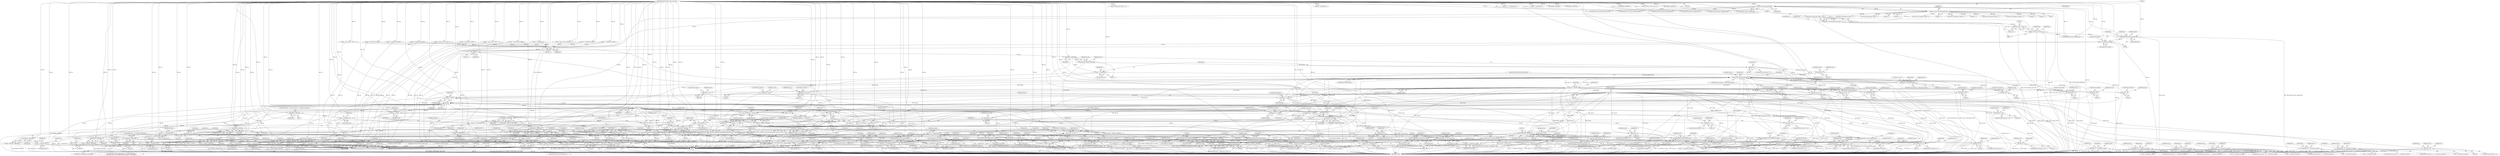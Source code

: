 digraph "0_tcpdump_26a6799b9ca80508c05cac7a9a3bef922991520b@API" {
"1000434" [label="(Call,bp += sizeof(struct in6_addr))"];
"1000429" [label="(Call,addrtostr6(bp, nla_buf, sizeof(nla_buf)))"];
"1000128" [label="(Call,(const struct pgm_header *)bp)"];
"1000108" [label="(MethodParameterIn,register const u_char *bp)"];
"1000393" [label="(Call,bp = (const u_char *) (spm + 1))"];
"1000395" [label="(Call,(const u_char *) (spm + 1))"];
"1000383" [label="(Call,spm = (const struct pgm_spm *)(pgm + 1))"];
"1000385" [label="(Call,(const struct pgm_spm *)(pgm + 1))"];
"1000126" [label="(Call,pgm = (const struct pgm_header *)bp)"];
"1000927" [label="(Call,bp++)"];
"1000948" [label="(Call,bp++)"];
"1000964" [label="(Call,EXTRACT_16BITS(bp))"];
"1000962" [label="(Call,opts_len = EXTRACT_16BITS(bp))"];
"1000967" [label="(Call,opts_len < 4)"];
"1000988" [label="(Call,opts_len -= 4)"];
"1000995" [label="(Call,opts_len < PGM_MIN_OPT_LEN)"];
"1001027" [label="(Call,opt_len < PGM_MIN_OPT_LEN)"];
"1001041" [label="(Call,opts_len < opt_len)"];
"1001055" [label="(Call,opt_len - 2)"];
"1001052" [label="(Call,ND_TTEST2(*bp, opt_len - 2))"];
"1001006" [label="(Call,ND_TTEST2(*bp, 2))"];
"1001005" [label="(Call,!ND_TTEST2(*bp, 2))"];
"1001051" [label="(Call,!ND_TTEST2(*bp, opt_len - 2))"];
"1001177" [label="(Call,ND_TCHECK2(*bp, sizeof(uint32_t)))"];
"1001357" [label="(Call,ND_TCHECK2(*bp, sizeof(struct in_addr)))"];
"1001394" [label="(Call,ND_TCHECK2(*bp, sizeof(struct in6_addr)))"];
"1001714" [label="(Call,ND_TCHECK2(*bp, sizeof(struct in_addr)))"];
"1001751" [label="(Call,ND_TCHECK2(*bp, sizeof(struct in6_addr)))"];
"1001825" [label="(Call,ND_TCHECK2(*bp, sizeof(struct in_addr)))"];
"1001862" [label="(Call,ND_TCHECK2(*bp, sizeof(struct in6_addr)))"];
"1001071" [label="(Call,opt_len != 4)"];
"1001099" [label="(Call,opt_len != 16)"];
"1001155" [label="(Call,opt_len -= sizeof(uint32_t))"];
"1001167" [label="(Call,opt_len < sizeof(uint32_t))"];
"1001193" [label="(Call,opt_len -= sizeof(uint32_t))"];
"1001204" [label="(Call,opt_len != 8)"];
"1001238" [label="(Call,opt_len != 12)"];
"1001282" [label="(Call,opt_len != 12)"];
"1001343" [label="(Call,opt_len != 4 + sizeof(struct in_addr))"];
"1001380" [label="(Call,opt_len != 4 + sizeof(struct in6_addr))"];
"1001427" [label="(Call,opt_len != 8)"];
"1001461" [label="(Call,opt_len != 8)"];
"1001495" [label="(Call,opt_len != 8)"];
"1001529" [label="(Call,opt_len != 4)"];
"1001558" [label="(Call,bp += opt_len)"];
"1001019" [label="(Call,bp++)"];
"1001024" [label="(Call,bp++)"];
"1001087" [label="(Call,EXTRACT_16BITS(bp))"];
"1001089" [label="(Call,bp += sizeof(uint16_t))"];
"1001940" [label="(Call,zmtp1_print_datagram(ndo, bp, EXTRACT_16BITS(&pgm->pgm_length)))"];
"1001110" [label="(Call,bp += 2)"];
"1001115" [label="(Call,EXTRACT_32BITS(bp))"];
"1001113" [label="(Call,seq = EXTRACT_32BITS(bp))"];
"1001117" [label="(Call,bp += sizeof(uint32_t))"];
"1001123" [label="(Call,EXTRACT_32BITS(bp))"];
"1001121" [label="(Call,offset = EXTRACT_32BITS(bp))"];
"1001125" [label="(Call,bp += sizeof(uint32_t))"];
"1001131" [label="(Call,EXTRACT_32BITS(bp))"];
"1001129" [label="(Call,len = EXTRACT_32BITS(bp))"];
"1001133" [label="(Call,bp += sizeof(uint32_t))"];
"1001152" [label="(Call,bp += 2)"];
"1001187" [label="(Call,EXTRACT_32BITS(bp))"];
"1001189" [label="(Call,bp += sizeof(uint32_t))"];
"1001215" [label="(Call,bp += 2)"];
"1001220" [label="(Call,EXTRACT_32BITS(bp))"];
"1001218" [label="(Call,seq = EXTRACT_32BITS(bp))"];
"1001222" [label="(Call,bp += sizeof(uint32_t))"];
"1001249" [label="(Call,bp += 2)"];
"1001254" [label="(Call,EXTRACT_32BITS(bp))"];
"1001252" [label="(Call,offset = EXTRACT_32BITS(bp))"];
"1001256" [label="(Call,bp += sizeof(uint32_t))"];
"1001262" [label="(Call,EXTRACT_32BITS(bp))"];
"1001260" [label="(Call,seq = EXTRACT_32BITS(bp))"];
"1001264" [label="(Call,bp += sizeof(uint32_t))"];
"1001293" [label="(Call,bp += 2)"];
"1001298" [label="(Call,EXTRACT_32BITS(bp))"];
"1001296" [label="(Call,offset = EXTRACT_32BITS(bp))"];
"1001300" [label="(Call,bp += sizeof(uint32_t))"];
"1001306" [label="(Call,EXTRACT_32BITS(bp))"];
"1001304" [label="(Call,seq = EXTRACT_32BITS(bp))"];
"1001308" [label="(Call,bp += sizeof(uint32_t))"];
"1001325" [label="(Call,bp += 2)"];
"1001330" [label="(Call,EXTRACT_16BITS(bp))"];
"1001328" [label="(Call,nla_afnum = EXTRACT_16BITS(bp))"];
"1001332" [label="(Call,bp += (2 * sizeof(uint16_t)))"];
"1001362" [label="(Call,addrtostr(bp, nla_buf, sizeof(nla_buf)))"];
"1001367" [label="(Call,bp += sizeof(struct in_addr))"];
"1001399" [label="(Call,addrtostr6(bp, nla_buf, sizeof(nla_buf)))"];
"1001404" [label="(Call,bp += sizeof(struct in6_addr))"];
"1001438" [label="(Call,bp += 2)"];
"1001443" [label="(Call,EXTRACT_32BITS(bp))"];
"1001441" [label="(Call,len = EXTRACT_32BITS(bp))"];
"1001445" [label="(Call,bp += sizeof(uint32_t))"];
"1001472" [label="(Call,bp += 2)"];
"1001477" [label="(Call,EXTRACT_32BITS(bp))"];
"1001475" [label="(Call,seq = EXTRACT_32BITS(bp))"];
"1001479" [label="(Call,bp += sizeof(uint32_t))"];
"1001506" [label="(Call,bp += 2)"];
"1001511" [label="(Call,EXTRACT_32BITS(bp))"];
"1001509" [label="(Call,len = EXTRACT_32BITS(bp))"];
"1001513" [label="(Call,bp += sizeof(uint32_t))"];
"1001540" [label="(Call,bp += 2)"];
"1001578" [label="(Call,bp += 2)"];
"1001602" [label="(Call,bp += 2)"];
"1001626" [label="(Call,bp += 2)"];
"1001642" [label="(Call,bp += opt_len)"];
"1001662" [label="(Call,bp += 2)"];
"1001674" [label="(Call,bp += 2)"];
"1001679" [label="(Call,EXTRACT_32BITS(bp))"];
"1001677" [label="(Call,offset = EXTRACT_32BITS(bp))"];
"1001681" [label="(Call,bp += sizeof(uint32_t))"];
"1001687" [label="(Call,EXTRACT_16BITS(bp))"];
"1001685" [label="(Call,nla_afnum = EXTRACT_16BITS(bp))"];
"1001689" [label="(Call,bp += (2 * sizeof(uint16_t)))"];
"1001719" [label="(Call,addrtostr(bp, nla_buf, sizeof(nla_buf)))"];
"1001724" [label="(Call,bp += sizeof(struct in_addr))"];
"1001756" [label="(Call,addrtostr6(bp, nla_buf, sizeof(nla_buf)))"];
"1001761" [label="(Call,bp += sizeof(struct in6_addr))"];
"1001785" [label="(Call,bp += 2)"];
"1001790" [label="(Call,EXTRACT_32BITS(bp))"];
"1001788" [label="(Call,offset = EXTRACT_32BITS(bp))"];
"1001792" [label="(Call,bp += sizeof(uint32_t))"];
"1001798" [label="(Call,EXTRACT_16BITS(bp))"];
"1001796" [label="(Call,nla_afnum = EXTRACT_16BITS(bp))"];
"1001800" [label="(Call,bp += (2 * sizeof(uint16_t)))"];
"1001830" [label="(Call,addrtostr(bp, nla_buf, sizeof(nla_buf)))"];
"1001835" [label="(Call,bp += sizeof(struct in_addr))"];
"1001867" [label="(Call,addrtostr6(bp, nla_buf, sizeof(nla_buf)))"];
"1001872" [label="(Call,bp += sizeof(struct in6_addr))"];
"1001904" [label="(Call,bp += opt_len)"];
"1001561" [label="(Call,opts_len -= opt_len)"];
"1001567" [label="(Call,opt_len != 4)"];
"1001591" [label="(Call,opt_len != 4)"];
"1001615" [label="(Call,opt_len != 4)"];
"1001645" [label="(Call,opts_len -= opt_len)"];
"1001651" [label="(Call,opt_len != 4)"];
"1001700" [label="(Call,opt_len != 12 + sizeof(struct in_addr))"];
"1001737" [label="(Call,opt_len != 12 + sizeof(struct in6_addr))"];
"1001811" [label="(Call,opt_len != 12 + sizeof(struct in_addr))"];
"1001848" [label="(Call,opt_len != 12 + sizeof(struct in6_addr))"];
"1001907" [label="(Call,opts_len -= opt_len)"];
"1001093" [label="(Call,opts_len -= 4)"];
"1001147" [label="(Call,opts_len -= 16)"];
"1001197" [label="(Call,opts_len -= sizeof(uint32_t))"];
"1001232" [label="(Call,opts_len -= 8)"];
"1001276" [label="(Call,opts_len -= 12)"];
"1001320" [label="(Call,opts_len -= 12)"];
"1001371" [label="(Call,opts_len -= 4 + sizeof(struct in_addr))"];
"1001408" [label="(Call,opts_len -= 4 + sizeof(struct in6_addr))"];
"1001455" [label="(Call,opts_len -= 8)"];
"1001489" [label="(Call,opts_len -= 8)"];
"1001523" [label="(Call,opts_len -= 8)"];
"1001547" [label="(Call,opts_len -= 4)"];
"1001585" [label="(Call,opts_len -= 4)"];
"1001609" [label="(Call,opts_len -= 4)"];
"1001633" [label="(Call,opts_len -= 4)"];
"1001669" [label="(Call,opts_len -= 4)"];
"1001728" [label="(Call,opts_len -= 12 + sizeof(struct in_addr))"];
"1001765" [label="(Call,opts_len -= 12 + sizeof(struct in6_addr))"];
"1001839" [label="(Call,opts_len -= 12 + sizeof(struct in_addr))"];
"1001876" [label="(Call,opts_len -= 12 + sizeof(struct in6_addr))"];
"1000978" [label="(Call,bp += sizeof(uint16_t))"];
"1001029" [label="(Identifier,PGM_MIN_OPT_LEN)"];
"1001737" [label="(Call,opt_len != 12 + sizeof(struct in6_addr))"];
"1001020" [label="(Identifier,bp)"];
"1001496" [label="(Identifier,opt_len)"];
"1001862" [label="(Call,ND_TCHECK2(*bp, sizeof(struct in6_addr)))"];
"1000794" [label="(Call,bp += sizeof(struct in_addr))"];
"1001124" [label="(Identifier,bp)"];
"1001541" [label="(Identifier,bp)"];
"1001228" [label="(Identifier,ndo)"];
"1001125" [label="(Call,bp += sizeof(uint32_t))"];
"1001583" [label="(Identifier,ndo)"];
"1001345" [label="(Call,4 + sizeof(struct in_addr))"];
"1001073" [label="(Literal,4)"];
"1001941" [label="(Identifier,ndo)"];
"1001808" [label="(Block,)"];
"1001550" [label="(ControlStructure,break;)"];
"1001089" [label="(Call,bp += sizeof(uint16_t))"];
"1001657" [label="(Identifier,ndo)"];
"1001615" [label="(Call,opt_len != 4)"];
"1001873" [label="(Identifier,bp)"];
"1001865" [label="(Call,sizeof(struct in6_addr))"];
"1001152" [label="(Call,bp += 2)"];
"1001164" [label="(Identifier,opt_len)"];
"1001524" [label="(Identifier,opts_len)"];
"1001864" [label="(Identifier,bp)"];
"1001027" [label="(Call,opt_len < PGM_MIN_OPT_LEN)"];
"1001169" [label="(Call,sizeof(uint32_t))"];
"1001253" [label="(Identifier,offset)"];
"1001663" [label="(Identifier,bp)"];
"1001293" [label="(Call,bp += 2)"];
"1001840" [label="(Identifier,opts_len)"];
"1001848" [label="(Call,opt_len != 12 + sizeof(struct in6_addr))"];
"1000749" [label="(Call,bp += sizeof(struct in_addr))"];
"1001800" [label="(Call,bp += (2 * sizeof(uint16_t)))"];
"1001863" [label="(Call,*bp)"];
"1001497" [label="(Literal,8)"];
"1001867" [label="(Call,addrtostr6(bp, nla_buf, sizeof(nla_buf)))"];
"1001367" [label="(Call,bp += sizeof(struct in_addr))"];
"1001047" [label="(Identifier,ndo)"];
"1001545" [label="(Identifier,ndo)"];
"1001094" [label="(Identifier,opts_len)"];
"1000968" [label="(Identifier,opts_len)"];
"1001540" [label="(Call,bp += 2)"];
"1001257" [label="(Identifier,bp)"];
"1001165" [label="(Block,)"];
"1001687" [label="(Call,EXTRACT_16BITS(bp))"];
"1000435" [label="(Identifier,bp)"];
"1001339" [label="(Identifier,nla_afnum)"];
"1000962" [label="(Call,opts_len = EXTRACT_16BITS(bp))"];
"1001467" [label="(Identifier,ndo)"];
"1001709" [label="(Identifier,ndo)"];
"1001199" [label="(Call,sizeof(uint32_t))"];
"1001922" [label="(ControlStructure,if (ndo->ndo_packettype == PT_PGM_ZMTP1 &&\n\t    (pgm->pgm_type == PGM_ODATA || pgm->pgm_type == PGM_RDATA)))"];
"1001100" [label="(Identifier,opt_len)"];
"1001494" [label="(ControlStructure,if (opt_len != 8))"];
"1001001" [label="(Identifier,ndo)"];
"1001721" [label="(Identifier,nla_buf)"];
"1001203" [label="(ControlStructure,if (opt_len != 8))"];
"1001478" [label="(Identifier,bp)"];
"1000744" [label="(Call,addrtostr(bp, source_buf, sizeof(source_buf)))"];
"1001314" [label="(Identifier,ndo)"];
"1001147" [label="(Call,opts_len -= 16)"];
"1001802" [label="(Call,2 * sizeof(uint16_t))"];
"1001153" [label="(Identifier,bp)"];
"1000881" [label="(Call,bp = (const u_char *) (ack + 1))"];
"1001068" [label="(Block,)"];
"1000992" [label="(Identifier,opts_len)"];
"1001567" [label="(Call,opt_len != 4)"];
"1001722" [label="(Call,sizeof(nla_buf))"];
"1000430" [label="(Identifier,bp)"];
"1001850" [label="(Call,12 + sizeof(struct in6_addr))"];
"1000132" [label="(Identifier,ip)"];
"1001758" [label="(Identifier,nla_buf)"];
"1000947" [label="(Call,*bp++)"];
"1000765" [label="(Call,bp += sizeof(struct in6_addr))"];
"1001297" [label="(Identifier,offset)"];
"1001405" [label="(Identifier,bp)"];
"1001481" [label="(Call,sizeof(uint32_t))"];
"1001105" [label="(Identifier,ndo)"];
"1000392" [label="(Identifier,spm)"];
"1000264" [label="(Call,tcpport_string(ndo, dport))"];
"1001244" [label="(Identifier,ndo)"];
"1000431" [label="(Identifier,nla_buf)"];
"1000520" [label="(Call,bp = (const u_char *) (polr + 1))"];
"1001256" [label="(Call,bp += sizeof(uint32_t))"];
"1001635" [label="(Literal,4)"];
"1001426" [label="(ControlStructure,if (opt_len != 8))"];
"1001664" [label="(Literal,2)"];
"1001869" [label="(Identifier,nla_buf)"];
"1001644" [label="(Identifier,opt_len)"];
"1001148" [label="(Identifier,opts_len)"];
"1001222" [label="(Call,bp += sizeof(uint32_t))"];
"1001580" [label="(Literal,2)"];
"1001360" [label="(Call,sizeof(struct in_addr))"];
"1001909" [label="(Identifier,opt_len)"];
"1000107" [label="(MethodParameterIn,netdissect_options *ndo)"];
"1001198" [label="(Identifier,opts_len)"];
"1001670" [label="(Identifier,opts_len)"];
"1001751" [label="(Call,ND_TCHECK2(*bp, sizeof(struct in6_addr)))"];
"1001474" [label="(Literal,2)"];
"1001402" [label="(Call,sizeof(nla_buf))"];
"1001586" [label="(Identifier,opts_len)"];
"1001265" [label="(Identifier,bp)"];
"1001133" [label="(Call,bp += sizeof(uint32_t))"];
"1001098" [label="(ControlStructure,if (opt_len != 16))"];
"1001161" [label="(Identifier,ndo)"];
"1001377" [label="(ControlStructure,break;)"];
"1001621" [label="(Identifier,ndo)"];
"1001943" [label="(Call,EXTRACT_16BITS(&pgm->pgm_length))"];
"1001028" [label="(Identifier,opt_len)"];
"1001872" [label="(Call,bp += sizeof(struct in6_addr))"];
"1001096" [label="(ControlStructure,break;)"];
"1001801" [label="(Identifier,bp)"];
"1001019" [label="(Call,bp++)"];
"1001154" [label="(Literal,2)"];
"1001288" [label="(Identifier,ndo)"];
"1001251" [label="(Literal,2)"];
"1000978" [label="(Call,bp += sizeof(uint16_t))"];
"1001358" [label="(Call,*bp)"];
"1001514" [label="(Identifier,bp)"];
"1001904" [label="(Call,bp += opt_len)"];
"1001515" [label="(Call,sizeof(uint32_t))"];
"1001090" [label="(Identifier,bp)"];
"1001266" [label="(Call,sizeof(uint32_t))"];
"1000512" [label="(Call,(const struct pgm_polr *)(pgm + 1))"];
"1001591" [label="(Call,opt_len != 4)"];
"1001219" [label="(Identifier,seq)"];
"1001578" [label="(Call,bp += 2)"];
"1001395" [label="(Call,*bp)"];
"1001507" [label="(Identifier,bp)"];
"1001223" [label="(Identifier,bp)"];
"1001836" [label="(Identifier,bp)"];
"1001810" [label="(ControlStructure,if (opt_len != 12 + sizeof(struct in_addr)))"];
"1000472" [label="(Call,(const struct pgm_poll *)(pgm + 1))"];
"1001717" [label="(Call,sizeof(struct in_addr))"];
"1000404" [label="(Identifier,spm)"];
"1001652" [label="(Identifier,opt_len)"];
"1001561" [label="(Call,opts_len -= opt_len)"];
"1001182" [label="(Call,ND_PRINT((ndo, \" %u\", EXTRACT_32BITS(bp))))"];
"1001839" [label="(Call,opts_len -= 12 + sizeof(struct in_addr))"];
"1001283" [label="(Identifier,opt_len)"];
"1001021" [label="(Call,opt_len = *bp++)"];
"1001270" [label="(Identifier,ndo)"];
"1001868" [label="(Identifier,bp)"];
"1000561" [label="(Call,bp += sizeof(struct in6_addr))"];
"1001429" [label="(Literal,8)"];
"1001813" [label="(Call,12 + sizeof(struct in_addr))"];
"1001323" [label="(ControlStructure,break;)"];
"1000699" [label="(Call,bp = (const u_char *) (rdata + 1))"];
"1001455" [label="(Call,opts_len -= 8)"];
"1001681" [label="(Call,bp += sizeof(uint32_t))"];
"1001252" [label="(Call,offset = EXTRACT_32BITS(bp))"];
"1001095" [label="(Literal,4)"];
"1001826" [label="(Call,*bp)"];
"1001906" [label="(Identifier,opt_len)"];
"1001739" [label="(Call,12 + sizeof(struct in6_addr))"];
"1001342" [label="(ControlStructure,if (opt_len != 4 + sizeof(struct in_addr)))"];
"1001371" [label="(Call,opts_len -= 4 + sizeof(struct in_addr))"];
"1001757" [label="(Identifier,bp)"];
"1001185" [label="(Block,)"];
"1001101" [label="(Literal,16)"];
"1001380" [label="(Call,opt_len != 4 + sizeof(struct in6_addr))"];
"1001558" [label="(Call,bp += opt_len)"];
"1001308" [label="(Call,bp += sizeof(uint32_t))"];
"1000127" [label="(Identifier,pgm)"];
"1001799" [label="(Identifier,bp)"];
"1000383" [label="(Call,spm = (const struct pgm_spm *)(pgm + 1))"];
"1001091" [label="(Call,sizeof(uint16_t))"];
"1000128" [label="(Call,(const struct pgm_header *)bp)"];
"1001729" [label="(Identifier,opts_len)"];
"1001051" [label="(Call,!ND_TTEST2(*bp, opt_len - 2))"];
"1001072" [label="(Identifier,opt_len)"];
"1000313" [label="(Call,tcpport_string(ndo, dport))"];
"1001325" [label="(Call,bp += 2)"];
"1001573" [label="(Identifier,ndo)"];
"1001602" [label="(Call,bp += 2)"];
"1001368" [label="(Identifier,bp)"];
"1000948" [label="(Call,bp++)"];
"1000436" [label="(Call,sizeof(struct in6_addr))"];
"1001792" [label="(Call,bp += sizeof(uint32_t))"];
"1001340" [label="(Block,)"];
"1001682" [label="(Identifier,bp)"];
"1001238" [label="(Call,opt_len != 12)"];
"1001512" [label="(Identifier,bp)"];
"1001490" [label="(Identifier,opts_len)"];
"1001149" [label="(Literal,16)"];
"1001130" [label="(Identifier,len)"];
"1000418" [label="(Call,bp += sizeof(struct in_addr))"];
"1001671" [label="(Literal,4)"];
"1001118" [label="(Identifier,bp)"];
"1001263" [label="(Identifier,bp)"];
"1001320" [label="(Call,opts_len -= 12)"];
"1001406" [label="(Call,sizeof(struct in6_addr))"];
"1001363" [label="(Identifier,bp)"];
"1000413" [label="(Call,addrtostr(bp, nla_buf, sizeof(nla_buf)))"];
"1000640" [label="(Call,pgm + 1)"];
"1001495" [label="(Call,opt_len != 8)"];
"1001491" [label="(Literal,8)"];
"1000677" [label="(Call,pgm + 1)"];
"1000432" [label="(Call,sizeof(nla_buf))"];
"1000760" [label="(Call,addrtostr6(bp, source_buf, sizeof(source_buf)))"];
"1001040" [label="(ControlStructure,if (opts_len < opt_len))"];
"1001462" [label="(Identifier,opt_len)"];
"1001433" [label="(Identifier,ndo)"];
"1001365" [label="(Call,sizeof(nla_buf))"];
"1001357" [label="(Call,ND_TCHECK2(*bp, sizeof(struct in_addr)))"];
"1001018" [label="(Call,*bp++)"];
"1001328" [label="(Call,nla_afnum = EXTRACT_16BITS(bp))"];
"1001119" [label="(Call,sizeof(uint32_t))"];
"1000964" [label="(Call,EXTRACT_16BITS(bp))"];
"1001833" [label="(Call,sizeof(nla_buf))"];
"1001017" [label="(Identifier,opt_type)"];
"1001132" [label="(Identifier,bp)"];
"1001008" [label="(Identifier,bp)"];
"1001910" [label="(ControlStructure,break;)"];
"1001485" [label="(Identifier,ndo)"];
"1001127" [label="(Call,sizeof(uint32_t))"];
"1001194" [label="(Identifier,opt_len)"];
"1001191" [label="(Call,sizeof(uint32_t))"];
"1000385" [label="(Call,(const struct pgm_spm *)(pgm + 1))"];
"1000967" [label="(Call,opts_len < 4)"];
"1001301" [label="(Identifier,bp)"];
"1001724" [label="(Call,bp += sizeof(struct in_addr))"];
"1001116" [label="(Identifier,bp)"];
"1001794" [label="(Call,sizeof(uint32_t))"];
"1001041" [label="(Call,opts_len < opt_len)"];
"1001549" [label="(Literal,4)"];
"1000299" [label="(Call,tcpport_string(ndo, dport))"];
"1001674" [label="(Call,bp += 2)"];
"1001477" [label="(Call,EXTRACT_32BITS(bp))"];
"1001535" [label="(Identifier,ndo)"];
"1001215" [label="(Call,bp += 2)"];
"1001025" [label="(Identifier,bp)"];
"1001066" [label="(Identifier,opt_type)"];
"1001752" [label="(Call,*bp)"];
"1001642" [label="(Call,bp += opt_len)"];
"1000578" [label="(Call,bp += sizeof(uint32_t))"];
"1000966" [label="(ControlStructure,if (opts_len < 4))"];
"1001352" [label="(Identifier,ndo)"];
"1001793" [label="(Identifier,bp)"];
"1001382" [label="(Call,4 + sizeof(struct in6_addr))"];
"1001439" [label="(Identifier,bp)"];
"1000406" [label="(Block,)"];
"1001033" [label="(Identifier,ndo)"];
"1001562" [label="(Identifier,opts_len)"];
"1001050" [label="(ControlStructure,if (!ND_TTEST2(*bp, opt_len - 2)))"];
"1001686" [label="(Identifier,nla_afnum)"];
"1001617" [label="(Literal,4)"];
"1001061" [label="(Identifier,ndo)"];
"1001530" [label="(Identifier,opt_len)"];
"1000979" [label="(Identifier,bp)"];
"1001508" [label="(Literal,2)"];
"1001837" [label="(Call,sizeof(struct in_addr))"];
"1001210" [label="(Identifier,ndo)"];
"1000773" [label="(Call,bp += (2 * sizeof(uint16_t)))"];
"1001475" [label="(Call,seq = EXTRACT_32BITS(bp))"];
"1001372" [label="(Identifier,opts_len)"];
"1000638" [label="(Call,(const struct pgm_data *)(pgm + 1))"];
"1001631" [label="(Identifier,ndo)"];
"1001087" [label="(Call,EXTRACT_16BITS(bp))"];
"1001156" [label="(Identifier,opt_len)"];
"1001611" [label="(Literal,4)"];
"1000604" [label="(Call,bp += sizeof(uint32_t))"];
"1001206" [label="(Literal,8)"];
"1001765" [label="(Call,opts_len -= 12 + sizeof(struct in6_addr))"];
"1001042" [label="(Identifier,opts_len)"];
"1001122" [label="(Identifier,offset)"];
"1001763" [label="(Call,sizeof(struct in6_addr))"];
"1000662" [label="(Call,bp = (const u_char *) (odata + 1))"];
"1001662" [label="(Call,bp += 2)"];
"1001908" [label="(Identifier,opts_len)"];
"1001720" [label="(Identifier,bp)"];
"1001055" [label="(Call,opt_len - 2)"];
"1001636" [label="(ControlStructure,break;)"];
"1001381" [label="(Identifier,opt_len)"];
"1001942" [label="(Identifier,bp)"];
"1001332" [label="(Call,bp += (2 * sizeof(uint16_t)))"];
"1001762" [label="(Identifier,bp)"];
"1001789" [label="(Identifier,offset)"];
"1001190" [label="(Identifier,bp)"];
"1000805" [label="(Call,addrtostr6(bp, group_buf, sizeof(group_buf)))"];
"1001053" [label="(Call,*bp)"];
"1001697" [label="(Block,)"];
"1001331" [label="(Identifier,bp)"];
"1001234" [label="(Literal,8)"];
"1001295" [label="(Literal,2)"];
"1001258" [label="(Call,sizeof(uint32_t))"];
"1001126" [label="(Identifier,bp)"];
"1001688" [label="(Identifier,bp)"];
"1001085" [label="(Block,)"];
"1001878" [label="(Call,12 + sizeof(struct in6_addr))"];
"1001408" [label="(Call,opts_len -= 4 + sizeof(struct in6_addr))"];
"1001669" [label="(Call,opts_len -= 4)"];
"1001604" [label="(Literal,2)"];
"1001216" [label="(Identifier,bp)"];
"1001948" [label="(Return,return;)"];
"1001476" [label="(Identifier,seq)"];
"1001585" [label="(Call,opts_len -= 4)"];
"1001111" [label="(Identifier,bp)"];
"1001260" [label="(Call,seq = EXTRACT_32BITS(bp))"];
"1001359" [label="(Identifier,bp)"];
"1000514" [label="(Call,pgm + 1)"];
"1000994" [label="(ControlStructure,if (opts_len < PGM_MIN_OPT_LEN))"];
"1001603" [label="(Identifier,bp)"];
"1000675" [label="(Call,(const struct pgm_data *)(pgm + 1))"];
"1001054" [label="(Identifier,bp)"];
"1001023" [label="(Call,*bp++)"];
"1000928" [label="(Identifier,bp)"];
"1001719" [label="(Call,addrtostr(bp, nla_buf, sizeof(nla_buf)))"];
"1001204" [label="(Call,opt_len != 8)"];
"1001276" [label="(Call,opts_len -= 12)"];
"1001110" [label="(Call,bp += 2)"];
"1001905" [label="(Identifier,bp)"];
"1001456" [label="(Identifier,opts_len)"];
"1001093" [label="(Call,opts_len -= 4)"];
"1001056" [label="(Identifier,opt_len)"];
"1001754" [label="(Call,sizeof(struct in6_addr))"];
"1001691" [label="(Call,2 * sizeof(uint16_t))"];
"1001330" [label="(Call,EXTRACT_16BITS(bp))"];
"1000591" [label="(Call,bp += sizeof(uint32_t))"];
"1001597" [label="(Identifier,ndo)"];
"1001473" [label="(Identifier,bp)"];
"1001746" [label="(Identifier,ndo)"];
"1001835" [label="(Call,bp += sizeof(struct in_addr))"];
"1001442" [label="(Identifier,len)"];
"1001302" [label="(Call,sizeof(uint32_t))"];
"1001847" [label="(ControlStructure,if (opt_len != 12 + sizeof(struct in6_addr)))"];
"1001685" [label="(Call,nla_afnum = EXTRACT_16BITS(bp))"];
"1001771" [label="(ControlStructure,break;)"];
"1000995" [label="(Call,opts_len < PGM_MIN_OPT_LEN)"];
"1000780" [label="(Call,EXTRACT_16BITS(bp))"];
"1001645" [label="(Call,opts_len -= opt_len)"];
"1001616" [label="(Identifier,opt_len)"];
"1001566" [label="(ControlStructure,if (opt_len != 4))"];
"1001696" [label="(Identifier,nla_afnum)"];
"1001264" [label="(Call,bp += sizeof(uint32_t))"];
"1001472" [label="(Call,bp += 2)"];
"1001009" [label="(Literal,2)"];
"1001832" [label="(Identifier,nla_buf)"];
"1001458" [label="(ControlStructure,break;)"];
"1001756" [label="(Call,addrtostr6(bp, nla_buf, sizeof(nla_buf)))"];
"1000434" [label="(Call,bp += sizeof(struct in6_addr))"];
"1001026" [label="(ControlStructure,if (opt_len < PGM_MIN_OPT_LEN))"];
"1001463" [label="(Literal,8)"];
"1001232" [label="(Call,opts_len -= 8)"];
"1001609" [label="(Call,opts_len -= 4)"];
"1001714" [label="(Call,ND_TCHECK2(*bp, sizeof(struct in_addr)))"];
"1001680" [label="(Identifier,bp)"];
"1001121" [label="(Call,offset = EXTRACT_32BITS(bp))"];
"1000393" [label="(Call,bp = (const u_char *) (spm + 1))"];
"1001489" [label="(Call,opts_len -= 8)"];
"1001343" [label="(Call,opt_len != 4 + sizeof(struct in_addr))"];
"1001240" [label="(Literal,12)"];
"1001278" [label="(Literal,12)"];
"1001166" [label="(ControlStructure,if (opt_len < sizeof(uint32_t)))"];
"1000126" [label="(Call,pgm = (const struct pgm_header *)bp)"];
"1001716" [label="(Identifier,bp)"];
"1001479" [label="(Call,bp += sizeof(uint32_t))"];
"1001701" [label="(Identifier,opt_len)"];
"1001548" [label="(Identifier,opts_len)"];
"1001005" [label="(Call,!ND_TTEST2(*bp, 2))"];
"1001195" [label="(Call,sizeof(uint32_t))"];
"1001513" [label="(Call,bp += sizeof(uint32_t))"];
"1001299" [label="(Identifier,bp)"];
"1001217" [label="(Literal,2)"];
"1001024" [label="(Call,bp++)"];
"1001457" [label="(Literal,8)"];
"1001322" [label="(Literal,12)"];
"1001088" [label="(Identifier,bp)"];
"1001702" [label="(Call,12 + sizeof(struct in_addr))"];
"1001071" [label="(Call,opt_len != 4)"];
"1001628" [label="(Literal,2)"];
"1001139" [label="(Identifier,ndo)"];
"1001525" [label="(Literal,8)"];
"1001807" [label="(Identifier,nla_afnum)"];
"1001326" [label="(Identifier,bp)"];
"1001460" [label="(ControlStructure,if (opt_len != 8))"];
"1001401" [label="(Identifier,nla_buf)"];
"1001509" [label="(Call,len = EXTRACT_32BITS(bp))"];
"1001300" [label="(Call,bp += sizeof(uint32_t))"];
"1000387" [label="(Call,pgm + 1)"];
"1001788" [label="(Call,offset = EXTRACT_32BITS(bp))"];
"1001344" [label="(Identifier,opt_len)"];
"1001519" [label="(Identifier,ndo)"];
"1001626" [label="(Call,bp += 2)"];
"1001134" [label="(Identifier,bp)"];
"1001633" [label="(Call,opts_len -= 4)"];
"1001189" [label="(Call,bp += sizeof(uint32_t))"];
"1001753" [label="(Identifier,bp)"];
"1001676" [label="(Literal,2)"];
"1001305" [label="(Identifier,seq)"];
"1000576" [label="(Call,EXTRACT_32BITS(bp))"];
"1001506" [label="(Call,bp += 2)"];
"1001643" [label="(Identifier,bp)"];
"1001277" [label="(Identifier,opts_len)"];
"1001689" [label="(Call,bp += (2 * sizeof(uint16_t)))"];
"1000397" [label="(Call,spm + 1)"];
"1000429" [label="(Call,addrtostr6(bp, nla_buf, sizeof(nla_buf)))"];
"1001820" [label="(Identifier,ndo)"];
"1000963" [label="(Identifier,opts_len)"];
"1001309" [label="(Identifier,bp)"];
"1001874" [label="(Call,sizeof(struct in6_addr))"];
"1001907" [label="(Call,opts_len -= opt_len)"];
"1000556" [label="(Call,addrtostr6(bp, nla_buf, sizeof(nla_buf)))"];
"1001177" [label="(Call,ND_TCHECK2(*bp, sizeof(uint32_t)))"];
"1001369" [label="(Call,sizeof(struct in_addr))"];
"1001569" [label="(Literal,4)"];
"1001526" [label="(ControlStructure,break;)"];
"1001414" [label="(ControlStructure,break;)"];
"1001796" [label="(Call,nla_afnum = EXTRACT_16BITS(bp))"];
"1001334" [label="(Call,2 * sizeof(uint16_t))"];
"1001239" [label="(Identifier,opt_len)"];
"1001787" [label="(Literal,2)"];
"1001440" [label="(Literal,2)"];
"1001699" [label="(ControlStructure,if (opt_len != 12 + sizeof(struct in_addr)))"];
"1001653" [label="(Literal,4)"];
"1001052" [label="(Call,ND_TTEST2(*bp, opt_len - 2))"];
"1001409" [label="(Identifier,opts_len)"];
"1001791" [label="(Identifier,bp)"];
"1001167" [label="(Call,opt_len < sizeof(uint32_t))"];
"1000545" [label="(Call,bp += sizeof(struct in_addr))"];
"1001683" [label="(Call,sizeof(uint32_t))"];
"1000949" [label="(Identifier,bp)"];
"1001672" [label="(ControlStructure,break;)"];
"1001461" [label="(Call,opt_len != 8)"];
"1001218" [label="(Call,seq = EXTRACT_32BITS(bp))"];
"1000865" [label="(Call,pgm + 1)"];
"1001812" [label="(Identifier,opt_len)"];
"1001590" [label="(ControlStructure,if (opt_len != 4))"];
"1001168" [label="(Identifier,opt_len)"];
"1001648" [label="(ControlStructure,break;)"];
"1001373" [label="(Call,4 + sizeof(struct in_addr))"];
"1001811" [label="(Call,opt_len != 12 + sizeof(struct in_addr))"];
"1001333" [label="(Identifier,bp)"];
"1001827" [label="(Identifier,bp)"];
"1001444" [label="(Identifier,bp)"];
"1000381" [label="(Block,)"];
"1000384" [label="(Identifier,spm)"];
"1001849" [label="(Identifier,opt_len)"];
"1000250" [label="(Call,tcpport_string(ndo, dport))"];
"1001399" [label="(Call,addrtostr6(bp, nla_buf, sizeof(nla_buf)))"];
"1001547" [label="(Call,opts_len -= 4)"];
"1001284" [label="(Literal,12)"];
"1001157" [label="(Call,sizeof(uint32_t))"];
"1001728" [label="(Call,opts_len -= 12 + sizeof(struct in_addr))"];
"1000984" [label="(Identifier,ndo)"];
"1001379" [label="(ControlStructure,if (opt_len != 4 + sizeof(struct in6_addr)))"];
"1000108" [label="(MethodParameterIn,register const u_char *bp)"];
"1001962" [label="(MethodReturn,RET)"];
"1001725" [label="(Identifier,bp)"];
"1001700" [label="(Call,opt_len != 12 + sizeof(struct in_addr))"];
"1001734" [label="(ControlStructure,break;)"];
"1001007" [label="(Call,*bp)"];
"1001261" [label="(Identifier,seq)"];
"1001115" [label="(Call,EXTRACT_32BITS(bp))"];
"1001564" [label="(ControlStructure,break;)"];
"1001187" [label="(Call,EXTRACT_32BITS(bp))"];
"1001057" [label="(Literal,2)"];
"1001845" [label="(ControlStructure,break;)"];
"1001281" [label="(ControlStructure,if (opt_len != 12))"];
"1001786" [label="(Identifier,bp)"];
"1001587" [label="(Literal,4)"];
"1001675" [label="(Identifier,bp)"];
"1001129" [label="(Call,len = EXTRACT_32BITS(bp))"];
"1001410" [label="(Call,4 + sizeof(struct in6_addr))"];
"1001828" [label="(Call,sizeof(struct in_addr))"];
"1001262" [label="(Call,EXTRACT_32BITS(bp))"];
"1001785" [label="(Call,bp += 2)"];
"1001651" [label="(Call,opt_len != 4)"];
"1001759" [label="(Call,sizeof(nla_buf))"];
"1001113" [label="(Call,seq = EXTRACT_32BITS(bp))"];
"1001690" [label="(Identifier,bp)"];
"1001830" [label="(Call,addrtostr(bp, nla_buf, sizeof(nla_buf)))"];
"1001857" [label="(Identifier,ndo)"];
"1001082" [label="(Call,ND_PRINT((ndo, \" OPTS LEN (extra?) %d\", EXTRACT_16BITS(bp))))"];
"1001825" [label="(Call,ND_TCHECK2(*bp, sizeof(struct in_addr)))"];
"1000789" [label="(Call,addrtostr(bp, group_buf, sizeof(group_buf)))"];
"1001568" [label="(Identifier,opt_len)"];
"1001588" [label="(ControlStructure,break;)"];
"1000988" [label="(Call,opts_len -= 4)"];
"1001831" [label="(Identifier,bp)"];
"1001797" [label="(Identifier,nla_afnum)"];
"1001174" [label="(Identifier,ndo)"];
"1001443" [label="(Call,EXTRACT_32BITS(bp))"];
"1001131" [label="(Call,EXTRACT_32BITS(bp))"];
"1001511" [label="(Call,EXTRACT_32BITS(bp))"];
"1000926" [label="(Call,*bp++)"];
"1001043" [label="(Identifier,opt_len)"];
"1001559" [label="(Identifier,bp)"];
"1001235" [label="(ControlStructure,break;)"];
"1001394" [label="(Call,ND_TCHECK2(*bp, sizeof(struct in6_addr)))"];
"1001179" [label="(Identifier,bp)"];
"1001188" [label="(Identifier,bp)"];
"1000927" [label="(Call,bp++)"];
"1001560" [label="(Identifier,opt_len)"];
"1001364" [label="(Identifier,nla_buf)"];
"1001220" [label="(Call,EXTRACT_32BITS(bp))"];
"1001180" [label="(Call,sizeof(uint32_t))"];
"1001528" [label="(ControlStructure,if (opt_len != 4))"];
"1000911" [label="(Block,)"];
"1001389" [label="(Identifier,ndo)"];
"1000965" [label="(Identifier,bp)"];
"1001451" [label="(Identifier,ndo)"];
"1001397" [label="(Call,sizeof(struct in6_addr))"];
"1001077" [label="(Identifier,ndo)"];
"1001650" [label="(ControlStructure,if (opt_len != 4))"];
"1001362" [label="(Call,addrtostr(bp, nla_buf, sizeof(nla_buf)))"];
"1001306" [label="(Call,EXTRACT_32BITS(bp))"];
"1001446" [label="(Identifier,bp)"];
"1001254" [label="(Call,EXTRACT_32BITS(bp))"];
"1001841" [label="(Call,12 + sizeof(struct in_addr))"];
"1001798" [label="(Call,EXTRACT_16BITS(bp))"];
"1001296" [label="(Call,offset = EXTRACT_32BITS(bp))"];
"1000996" [label="(Identifier,opts_len)"];
"1000716" [label="(Call,(const struct pgm_nak *)(pgm + 1))"];
"1000914" [label="(Call,ND_TTEST2(*bp, PGM_MIN_OPT_LEN))"];
"1000980" [label="(Call,sizeof(uint16_t))"];
"1001307" [label="(Identifier,bp)"];
"1001396" [label="(Identifier,bp)"];
"1001294" [label="(Identifier,bp)"];
"1001667" [label="(Identifier,ndo)"];
"1001447" [label="(Call,sizeof(uint32_t))"];
"1000990" [label="(Literal,4)"];
"1000863" [label="(Call,(const struct pgm_ack *)(pgm + 1))"];
"1001766" [label="(Identifier,opts_len)"];
"1001738" [label="(Identifier,opt_len)"];
"1001249" [label="(Call,bp += 2)"];
"1001614" [label="(ControlStructure,if (opt_len != 4))"];
"1001529" [label="(Call,opt_len != 4)"];
"1000589" [label="(Call,EXTRACT_32BITS(bp))"];
"1001282" [label="(Call,opt_len != 12)"];
"1000474" [label="(Call,pgm + 1)"];
"1001184" [label="(Identifier,ndo)"];
"1001870" [label="(Call,sizeof(nla_buf))"];
"1000438" [label="(ControlStructure,break;)"];
"1001679" [label="(Call,EXTRACT_32BITS(bp))"];
"1001221" [label="(Identifier,bp)"];
"1001678" [label="(Identifier,offset)"];
"1001940" [label="(Call,zmtp1_print_datagram(ndo, bp, EXTRACT_16BITS(&pgm->pgm_length)))"];
"1001882" [label="(ControlStructure,break;)"];
"1000130" [label="(Identifier,bp)"];
"1000395" [label="(Call,(const u_char *) (spm + 1))"];
"1001876" [label="(Call,opts_len -= 12 + sizeof(struct in6_addr))"];
"1000969" [label="(Literal,4)"];
"1001255" [label="(Identifier,bp)"];
"1001004" [label="(ControlStructure,if (!ND_TTEST2(*bp, 2)))"];
"1001427" [label="(Call,opt_len != 8)"];
"1001237" [label="(ControlStructure,if (opt_len != 12))"];
"1001178" [label="(Call,*bp)"];
"1001321" [label="(Identifier,opts_len)"];
"1001492" [label="(ControlStructure,break;)"];
"1001730" [label="(Call,12 + sizeof(struct in_addr))"];
"1001877" [label="(Identifier,opts_len)"];
"1001593" [label="(Literal,4)"];
"1000724" [label="(Call,bp = (const u_char *) (nak + 1))"];
"1001767" [label="(Call,12 + sizeof(struct in6_addr))"];
"1001438" [label="(Call,bp += 2)"];
"1000997" [label="(Identifier,PGM_MIN_OPT_LEN)"];
"1001726" [label="(Call,sizeof(struct in_addr))"];
"1001531" [label="(Literal,4)"];
"1001677" [label="(Call,offset = EXTRACT_32BITS(bp))"];
"1001501" [label="(Identifier,ndo)"];
"1001542" [label="(Literal,2)"];
"1000718" [label="(Call,pgm + 1)"];
"1001428" [label="(Identifier,opt_len)"];
"1001634" [label="(Identifier,opts_len)"];
"1001224" [label="(Call,sizeof(uint32_t))"];
"1001480" [label="(Identifier,bp)"];
"1001310" [label="(Call,sizeof(uint32_t))"];
"1001099" [label="(Call,opt_len != 16)"];
"1001736" [label="(ControlStructure,if (opt_len != 12 + sizeof(struct in6_addr)))"];
"1001627" [label="(Identifier,bp)"];
"1001155" [label="(Call,opt_len -= sizeof(uint32_t))"];
"1000496" [label="(Call,bp = (const u_char *) (poll_msg + 1))"];
"1001013" [label="(Identifier,ndo)"];
"1001607" [label="(Identifier,ndo)"];
"1001647" [label="(Identifier,opt_len)"];
"1001400" [label="(Identifier,bp)"];
"1001250" [label="(Identifier,bp)"];
"1000111" [label="(Block,)"];
"1000973" [label="(Identifier,ndo)"];
"1001510" [label="(Identifier,len)"];
"1001112" [label="(Literal,2)"];
"1000394" [label="(Identifier,bp)"];
"1001114" [label="(Identifier,seq)"];
"1000989" [label="(Identifier,opts_len)"];
"1001329" [label="(Identifier,nla_afnum)"];
"1001197" [label="(Call,opts_len -= sizeof(uint32_t))"];
"1001135" [label="(Call,sizeof(uint32_t))"];
"1001761" [label="(Call,bp += sizeof(struct in6_addr))"];
"1000602" [label="(Call,EXTRACT_32BITS(bp))"];
"1001279" [label="(ControlStructure,break;)"];
"1001150" [label="(ControlStructure,break;)"];
"1001441" [label="(Call,len = EXTRACT_32BITS(bp))"];
"1001610" [label="(Identifier,opts_len)"];
"1001117" [label="(Call,bp += sizeof(uint32_t))"];
"1001084" [label="(Identifier,ndo)"];
"1001563" [label="(Identifier,opt_len)"];
"1000810" [label="(Call,bp += sizeof(struct in6_addr))"];
"1001298" [label="(Call,EXTRACT_32BITS(bp))"];
"1001790" [label="(Call,EXTRACT_32BITS(bp))"];
"1001523" [label="(Call,opts_len -= 8)"];
"1001304" [label="(Call,seq = EXTRACT_32BITS(bp))"];
"1001006" [label="(Call,ND_TTEST2(*bp, 2))"];
"1001592" [label="(Identifier,opt_len)"];
"1000540" [label="(Call,addrtostr(bp, nla_buf, sizeof(nla_buf)))"];
"1001070" [label="(ControlStructure,if (opt_len != 4))"];
"1001715" [label="(Call,*bp)"];
"1001612" [label="(ControlStructure,break;)"];
"1001327" [label="(Literal,2)"];
"1001445" [label="(Call,bp += sizeof(uint32_t))"];
"1001193" [label="(Call,opt_len -= sizeof(uint32_t))"];
"1001123" [label="(Call,EXTRACT_32BITS(bp))"];
"1001205" [label="(Identifier,opt_len)"];
"1001646" [label="(Identifier,opts_len)"];
"1001233" [label="(Identifier,opts_len)"];
"1001404" [label="(Call,bp += sizeof(struct in6_addr))"];
"1001579" [label="(Identifier,bp)"];
"1000434" -> "1000406"  [label="AST: "];
"1000434" -> "1000436"  [label="CFG: "];
"1000435" -> "1000434"  [label="AST: "];
"1000436" -> "1000434"  [label="AST: "];
"1000438" -> "1000434"  [label="CFG: "];
"1000434" -> "1001962"  [label="DDG: bp"];
"1000429" -> "1000434"  [label="DDG: bp"];
"1000108" -> "1000434"  [label="DDG: bp"];
"1000434" -> "1000927"  [label="DDG: bp"];
"1000434" -> "1001940"  [label="DDG: bp"];
"1000429" -> "1000406"  [label="AST: "];
"1000429" -> "1000432"  [label="CFG: "];
"1000430" -> "1000429"  [label="AST: "];
"1000431" -> "1000429"  [label="AST: "];
"1000432" -> "1000429"  [label="AST: "];
"1000435" -> "1000429"  [label="CFG: "];
"1000429" -> "1001962"  [label="DDG: nla_buf"];
"1000429" -> "1001962"  [label="DDG: addrtostr6(bp, nla_buf, sizeof(nla_buf))"];
"1000128" -> "1000429"  [label="DDG: bp"];
"1000393" -> "1000429"  [label="DDG: bp"];
"1000108" -> "1000429"  [label="DDG: bp"];
"1000128" -> "1000126"  [label="AST: "];
"1000128" -> "1000130"  [label="CFG: "];
"1000129" -> "1000128"  [label="AST: "];
"1000130" -> "1000128"  [label="AST: "];
"1000126" -> "1000128"  [label="CFG: "];
"1000128" -> "1001962"  [label="DDG: bp"];
"1000128" -> "1000126"  [label="DDG: bp"];
"1000108" -> "1000128"  [label="DDG: bp"];
"1000128" -> "1000413"  [label="DDG: bp"];
"1000128" -> "1000540"  [label="DDG: bp"];
"1000128" -> "1000556"  [label="DDG: bp"];
"1000128" -> "1000744"  [label="DDG: bp"];
"1000128" -> "1000760"  [label="DDG: bp"];
"1000128" -> "1000789"  [label="DDG: bp"];
"1000128" -> "1000805"  [label="DDG: bp"];
"1000128" -> "1000927"  [label="DDG: bp"];
"1000128" -> "1001940"  [label="DDG: bp"];
"1000108" -> "1000106"  [label="AST: "];
"1000108" -> "1001962"  [label="DDG: bp"];
"1000108" -> "1000393"  [label="DDG: bp"];
"1000108" -> "1000413"  [label="DDG: bp"];
"1000108" -> "1000418"  [label="DDG: bp"];
"1000108" -> "1000496"  [label="DDG: bp"];
"1000108" -> "1000520"  [label="DDG: bp"];
"1000108" -> "1000540"  [label="DDG: bp"];
"1000108" -> "1000545"  [label="DDG: bp"];
"1000108" -> "1000556"  [label="DDG: bp"];
"1000108" -> "1000561"  [label="DDG: bp"];
"1000108" -> "1000576"  [label="DDG: bp"];
"1000108" -> "1000578"  [label="DDG: bp"];
"1000108" -> "1000589"  [label="DDG: bp"];
"1000108" -> "1000591"  [label="DDG: bp"];
"1000108" -> "1000602"  [label="DDG: bp"];
"1000108" -> "1000604"  [label="DDG: bp"];
"1000108" -> "1000662"  [label="DDG: bp"];
"1000108" -> "1000699"  [label="DDG: bp"];
"1000108" -> "1000724"  [label="DDG: bp"];
"1000108" -> "1000744"  [label="DDG: bp"];
"1000108" -> "1000749"  [label="DDG: bp"];
"1000108" -> "1000760"  [label="DDG: bp"];
"1000108" -> "1000765"  [label="DDG: bp"];
"1000108" -> "1000773"  [label="DDG: bp"];
"1000108" -> "1000780"  [label="DDG: bp"];
"1000108" -> "1000789"  [label="DDG: bp"];
"1000108" -> "1000794"  [label="DDG: bp"];
"1000108" -> "1000805"  [label="DDG: bp"];
"1000108" -> "1000810"  [label="DDG: bp"];
"1000108" -> "1000881"  [label="DDG: bp"];
"1000108" -> "1000927"  [label="DDG: bp"];
"1000108" -> "1000948"  [label="DDG: bp"];
"1000108" -> "1000964"  [label="DDG: bp"];
"1000108" -> "1000978"  [label="DDG: bp"];
"1000108" -> "1001019"  [label="DDG: bp"];
"1000108" -> "1001024"  [label="DDG: bp"];
"1000108" -> "1001087"  [label="DDG: bp"];
"1000108" -> "1001089"  [label="DDG: bp"];
"1000108" -> "1001110"  [label="DDG: bp"];
"1000108" -> "1001115"  [label="DDG: bp"];
"1000108" -> "1001117"  [label="DDG: bp"];
"1000108" -> "1001123"  [label="DDG: bp"];
"1000108" -> "1001125"  [label="DDG: bp"];
"1000108" -> "1001131"  [label="DDG: bp"];
"1000108" -> "1001133"  [label="DDG: bp"];
"1000108" -> "1001152"  [label="DDG: bp"];
"1000108" -> "1001187"  [label="DDG: bp"];
"1000108" -> "1001189"  [label="DDG: bp"];
"1000108" -> "1001215"  [label="DDG: bp"];
"1000108" -> "1001220"  [label="DDG: bp"];
"1000108" -> "1001222"  [label="DDG: bp"];
"1000108" -> "1001249"  [label="DDG: bp"];
"1000108" -> "1001254"  [label="DDG: bp"];
"1000108" -> "1001256"  [label="DDG: bp"];
"1000108" -> "1001262"  [label="DDG: bp"];
"1000108" -> "1001264"  [label="DDG: bp"];
"1000108" -> "1001293"  [label="DDG: bp"];
"1000108" -> "1001298"  [label="DDG: bp"];
"1000108" -> "1001300"  [label="DDG: bp"];
"1000108" -> "1001306"  [label="DDG: bp"];
"1000108" -> "1001308"  [label="DDG: bp"];
"1000108" -> "1001325"  [label="DDG: bp"];
"1000108" -> "1001330"  [label="DDG: bp"];
"1000108" -> "1001332"  [label="DDG: bp"];
"1000108" -> "1001362"  [label="DDG: bp"];
"1000108" -> "1001367"  [label="DDG: bp"];
"1000108" -> "1001399"  [label="DDG: bp"];
"1000108" -> "1001404"  [label="DDG: bp"];
"1000108" -> "1001438"  [label="DDG: bp"];
"1000108" -> "1001443"  [label="DDG: bp"];
"1000108" -> "1001445"  [label="DDG: bp"];
"1000108" -> "1001472"  [label="DDG: bp"];
"1000108" -> "1001477"  [label="DDG: bp"];
"1000108" -> "1001479"  [label="DDG: bp"];
"1000108" -> "1001506"  [label="DDG: bp"];
"1000108" -> "1001511"  [label="DDG: bp"];
"1000108" -> "1001513"  [label="DDG: bp"];
"1000108" -> "1001540"  [label="DDG: bp"];
"1000108" -> "1001558"  [label="DDG: bp"];
"1000108" -> "1001578"  [label="DDG: bp"];
"1000108" -> "1001602"  [label="DDG: bp"];
"1000108" -> "1001626"  [label="DDG: bp"];
"1000108" -> "1001642"  [label="DDG: bp"];
"1000108" -> "1001662"  [label="DDG: bp"];
"1000108" -> "1001674"  [label="DDG: bp"];
"1000108" -> "1001679"  [label="DDG: bp"];
"1000108" -> "1001681"  [label="DDG: bp"];
"1000108" -> "1001687"  [label="DDG: bp"];
"1000108" -> "1001689"  [label="DDG: bp"];
"1000108" -> "1001719"  [label="DDG: bp"];
"1000108" -> "1001724"  [label="DDG: bp"];
"1000108" -> "1001756"  [label="DDG: bp"];
"1000108" -> "1001761"  [label="DDG: bp"];
"1000108" -> "1001785"  [label="DDG: bp"];
"1000108" -> "1001790"  [label="DDG: bp"];
"1000108" -> "1001792"  [label="DDG: bp"];
"1000108" -> "1001798"  [label="DDG: bp"];
"1000108" -> "1001800"  [label="DDG: bp"];
"1000108" -> "1001830"  [label="DDG: bp"];
"1000108" -> "1001835"  [label="DDG: bp"];
"1000108" -> "1001867"  [label="DDG: bp"];
"1000108" -> "1001872"  [label="DDG: bp"];
"1000108" -> "1001904"  [label="DDG: bp"];
"1000108" -> "1001940"  [label="DDG: bp"];
"1000393" -> "1000381"  [label="AST: "];
"1000393" -> "1000395"  [label="CFG: "];
"1000394" -> "1000393"  [label="AST: "];
"1000395" -> "1000393"  [label="AST: "];
"1000404" -> "1000393"  [label="CFG: "];
"1000393" -> "1001962"  [label="DDG: bp"];
"1000393" -> "1001962"  [label="DDG: (const u_char *) (spm + 1)"];
"1000395" -> "1000393"  [label="DDG: spm + 1"];
"1000393" -> "1000413"  [label="DDG: bp"];
"1000395" -> "1000397"  [label="CFG: "];
"1000396" -> "1000395"  [label="AST: "];
"1000397" -> "1000395"  [label="AST: "];
"1000395" -> "1001962"  [label="DDG: spm + 1"];
"1000383" -> "1000395"  [label="DDG: spm"];
"1000383" -> "1000381"  [label="AST: "];
"1000383" -> "1000385"  [label="CFG: "];
"1000384" -> "1000383"  [label="AST: "];
"1000385" -> "1000383"  [label="AST: "];
"1000392" -> "1000383"  [label="CFG: "];
"1000383" -> "1001962"  [label="DDG: (const struct pgm_spm *)(pgm + 1)"];
"1000385" -> "1000383"  [label="DDG: pgm + 1"];
"1000383" -> "1000397"  [label="DDG: spm"];
"1000385" -> "1000387"  [label="CFG: "];
"1000386" -> "1000385"  [label="AST: "];
"1000387" -> "1000385"  [label="AST: "];
"1000385" -> "1001962"  [label="DDG: pgm + 1"];
"1000126" -> "1000385"  [label="DDG: pgm"];
"1000126" -> "1000111"  [label="AST: "];
"1000127" -> "1000126"  [label="AST: "];
"1000132" -> "1000126"  [label="CFG: "];
"1000126" -> "1001962"  [label="DDG: pgm"];
"1000126" -> "1001962"  [label="DDG: (const struct pgm_header *)bp"];
"1000126" -> "1000387"  [label="DDG: pgm"];
"1000126" -> "1000472"  [label="DDG: pgm"];
"1000126" -> "1000474"  [label="DDG: pgm"];
"1000126" -> "1000512"  [label="DDG: pgm"];
"1000126" -> "1000514"  [label="DDG: pgm"];
"1000126" -> "1000638"  [label="DDG: pgm"];
"1000126" -> "1000640"  [label="DDG: pgm"];
"1000126" -> "1000675"  [label="DDG: pgm"];
"1000126" -> "1000677"  [label="DDG: pgm"];
"1000126" -> "1000716"  [label="DDG: pgm"];
"1000126" -> "1000718"  [label="DDG: pgm"];
"1000126" -> "1000863"  [label="DDG: pgm"];
"1000126" -> "1000865"  [label="DDG: pgm"];
"1000927" -> "1000926"  [label="AST: "];
"1000927" -> "1000928"  [label="CFG: "];
"1000928" -> "1000927"  [label="AST: "];
"1000926" -> "1000927"  [label="CFG: "];
"1000927" -> "1001962"  [label="DDG: bp"];
"1000662" -> "1000927"  [label="DDG: bp"];
"1000561" -> "1000927"  [label="DDG: bp"];
"1000545" -> "1000927"  [label="DDG: bp"];
"1000496" -> "1000927"  [label="DDG: bp"];
"1000765" -> "1000927"  [label="DDG: bp"];
"1000604" -> "1000927"  [label="DDG: bp"];
"1000418" -> "1000927"  [label="DDG: bp"];
"1000699" -> "1000927"  [label="DDG: bp"];
"1000749" -> "1000927"  [label="DDG: bp"];
"1000794" -> "1000927"  [label="DDG: bp"];
"1000881" -> "1000927"  [label="DDG: bp"];
"1000810" -> "1000927"  [label="DDG: bp"];
"1000927" -> "1000948"  [label="DDG: bp"];
"1000948" -> "1000947"  [label="AST: "];
"1000948" -> "1000949"  [label="CFG: "];
"1000949" -> "1000948"  [label="AST: "];
"1000947" -> "1000948"  [label="CFG: "];
"1000948" -> "1001962"  [label="DDG: bp"];
"1000948" -> "1000964"  [label="DDG: bp"];
"1000964" -> "1000962"  [label="AST: "];
"1000964" -> "1000965"  [label="CFG: "];
"1000965" -> "1000964"  [label="AST: "];
"1000962" -> "1000964"  [label="CFG: "];
"1000964" -> "1001962"  [label="DDG: bp"];
"1000964" -> "1000962"  [label="DDG: bp"];
"1000964" -> "1000978"  [label="DDG: bp"];
"1000962" -> "1000911"  [label="AST: "];
"1000963" -> "1000962"  [label="AST: "];
"1000968" -> "1000962"  [label="CFG: "];
"1000962" -> "1001962"  [label="DDG: EXTRACT_16BITS(bp)"];
"1000962" -> "1000967"  [label="DDG: opts_len"];
"1000967" -> "1000966"  [label="AST: "];
"1000967" -> "1000969"  [label="CFG: "];
"1000968" -> "1000967"  [label="AST: "];
"1000969" -> "1000967"  [label="AST: "];
"1000973" -> "1000967"  [label="CFG: "];
"1000979" -> "1000967"  [label="CFG: "];
"1000967" -> "1001962"  [label="DDG: opts_len < 4"];
"1000967" -> "1001962"  [label="DDG: opts_len"];
"1000967" -> "1000988"  [label="DDG: opts_len"];
"1000988" -> "1000911"  [label="AST: "];
"1000988" -> "1000990"  [label="CFG: "];
"1000989" -> "1000988"  [label="AST: "];
"1000990" -> "1000988"  [label="AST: "];
"1000992" -> "1000988"  [label="CFG: "];
"1000988" -> "1001962"  [label="DDG: opts_len"];
"1000988" -> "1000995"  [label="DDG: opts_len"];
"1000995" -> "1000994"  [label="AST: "];
"1000995" -> "1000997"  [label="CFG: "];
"1000996" -> "1000995"  [label="AST: "];
"1000997" -> "1000995"  [label="AST: "];
"1001001" -> "1000995"  [label="CFG: "];
"1001008" -> "1000995"  [label="CFG: "];
"1000995" -> "1001962"  [label="DDG: opts_len"];
"1000995" -> "1001962"  [label="DDG: PGM_MIN_OPT_LEN"];
"1000995" -> "1001962"  [label="DDG: opts_len < PGM_MIN_OPT_LEN"];
"1001876" -> "1000995"  [label="DDG: opts_len"];
"1001765" -> "1000995"  [label="DDG: opts_len"];
"1001276" -> "1000995"  [label="DDG: opts_len"];
"1001645" -> "1000995"  [label="DDG: opts_len"];
"1001041" -> "1000995"  [label="DDG: opts_len"];
"1001728" -> "1000995"  [label="DDG: opts_len"];
"1001093" -> "1000995"  [label="DDG: opts_len"];
"1001371" -> "1000995"  [label="DDG: opts_len"];
"1001408" -> "1000995"  [label="DDG: opts_len"];
"1001669" -> "1000995"  [label="DDG: opts_len"];
"1001907" -> "1000995"  [label="DDG: opts_len"];
"1001585" -> "1000995"  [label="DDG: opts_len"];
"1001489" -> "1000995"  [label="DDG: opts_len"];
"1001547" -> "1000995"  [label="DDG: opts_len"];
"1001232" -> "1000995"  [label="DDG: opts_len"];
"1001197" -> "1000995"  [label="DDG: opts_len"];
"1001147" -> "1000995"  [label="DDG: opts_len"];
"1001320" -> "1000995"  [label="DDG: opts_len"];
"1001633" -> "1000995"  [label="DDG: opts_len"];
"1001609" -> "1000995"  [label="DDG: opts_len"];
"1001455" -> "1000995"  [label="DDG: opts_len"];
"1001523" -> "1000995"  [label="DDG: opts_len"];
"1001839" -> "1000995"  [label="DDG: opts_len"];
"1001561" -> "1000995"  [label="DDG: opts_len"];
"1001027" -> "1000995"  [label="DDG: PGM_MIN_OPT_LEN"];
"1000914" -> "1000995"  [label="DDG: PGM_MIN_OPT_LEN"];
"1000995" -> "1001027"  [label="DDG: PGM_MIN_OPT_LEN"];
"1000995" -> "1001041"  [label="DDG: opts_len"];
"1001027" -> "1001026"  [label="AST: "];
"1001027" -> "1001029"  [label="CFG: "];
"1001028" -> "1001027"  [label="AST: "];
"1001029" -> "1001027"  [label="AST: "];
"1001033" -> "1001027"  [label="CFG: "];
"1001042" -> "1001027"  [label="CFG: "];
"1001027" -> "1001962"  [label="DDG: opt_len < PGM_MIN_OPT_LEN"];
"1001027" -> "1001962"  [label="DDG: opt_len"];
"1001027" -> "1001962"  [label="DDG: PGM_MIN_OPT_LEN"];
"1001021" -> "1001027"  [label="DDG: opt_len"];
"1001027" -> "1001041"  [label="DDG: opt_len"];
"1001041" -> "1001040"  [label="AST: "];
"1001041" -> "1001043"  [label="CFG: "];
"1001042" -> "1001041"  [label="AST: "];
"1001043" -> "1001041"  [label="AST: "];
"1001047" -> "1001041"  [label="CFG: "];
"1001054" -> "1001041"  [label="CFG: "];
"1001041" -> "1001962"  [label="DDG: opts_len < opt_len"];
"1001041" -> "1001962"  [label="DDG: opts_len"];
"1001041" -> "1001962"  [label="DDG: opt_len"];
"1001041" -> "1001055"  [label="DDG: opt_len"];
"1001041" -> "1001093"  [label="DDG: opts_len"];
"1001041" -> "1001147"  [label="DDG: opts_len"];
"1001041" -> "1001197"  [label="DDG: opts_len"];
"1001041" -> "1001232"  [label="DDG: opts_len"];
"1001041" -> "1001276"  [label="DDG: opts_len"];
"1001041" -> "1001320"  [label="DDG: opts_len"];
"1001041" -> "1001371"  [label="DDG: opts_len"];
"1001041" -> "1001408"  [label="DDG: opts_len"];
"1001041" -> "1001455"  [label="DDG: opts_len"];
"1001041" -> "1001489"  [label="DDG: opts_len"];
"1001041" -> "1001523"  [label="DDG: opts_len"];
"1001041" -> "1001547"  [label="DDG: opts_len"];
"1001041" -> "1001561"  [label="DDG: opts_len"];
"1001041" -> "1001585"  [label="DDG: opts_len"];
"1001041" -> "1001609"  [label="DDG: opts_len"];
"1001041" -> "1001633"  [label="DDG: opts_len"];
"1001041" -> "1001645"  [label="DDG: opts_len"];
"1001041" -> "1001669"  [label="DDG: opts_len"];
"1001041" -> "1001728"  [label="DDG: opts_len"];
"1001041" -> "1001765"  [label="DDG: opts_len"];
"1001041" -> "1001839"  [label="DDG: opts_len"];
"1001041" -> "1001876"  [label="DDG: opts_len"];
"1001041" -> "1001907"  [label="DDG: opts_len"];
"1001055" -> "1001052"  [label="AST: "];
"1001055" -> "1001057"  [label="CFG: "];
"1001056" -> "1001055"  [label="AST: "];
"1001057" -> "1001055"  [label="AST: "];
"1001052" -> "1001055"  [label="CFG: "];
"1001055" -> "1001962"  [label="DDG: opt_len"];
"1001055" -> "1001052"  [label="DDG: opt_len"];
"1001055" -> "1001052"  [label="DDG: 2"];
"1001055" -> "1001071"  [label="DDG: opt_len"];
"1001055" -> "1001099"  [label="DDG: opt_len"];
"1001055" -> "1001155"  [label="DDG: opt_len"];
"1001055" -> "1001204"  [label="DDG: opt_len"];
"1001055" -> "1001238"  [label="DDG: opt_len"];
"1001055" -> "1001282"  [label="DDG: opt_len"];
"1001055" -> "1001343"  [label="DDG: opt_len"];
"1001055" -> "1001380"  [label="DDG: opt_len"];
"1001055" -> "1001427"  [label="DDG: opt_len"];
"1001055" -> "1001461"  [label="DDG: opt_len"];
"1001055" -> "1001495"  [label="DDG: opt_len"];
"1001055" -> "1001529"  [label="DDG: opt_len"];
"1001055" -> "1001558"  [label="DDG: opt_len"];
"1001055" -> "1001561"  [label="DDG: opt_len"];
"1001055" -> "1001567"  [label="DDG: opt_len"];
"1001055" -> "1001591"  [label="DDG: opt_len"];
"1001055" -> "1001615"  [label="DDG: opt_len"];
"1001055" -> "1001642"  [label="DDG: opt_len"];
"1001055" -> "1001645"  [label="DDG: opt_len"];
"1001055" -> "1001651"  [label="DDG: opt_len"];
"1001055" -> "1001700"  [label="DDG: opt_len"];
"1001055" -> "1001737"  [label="DDG: opt_len"];
"1001055" -> "1001811"  [label="DDG: opt_len"];
"1001055" -> "1001848"  [label="DDG: opt_len"];
"1001055" -> "1001904"  [label="DDG: opt_len"];
"1001055" -> "1001907"  [label="DDG: opt_len"];
"1001052" -> "1001051"  [label="AST: "];
"1001053" -> "1001052"  [label="AST: "];
"1001051" -> "1001052"  [label="CFG: "];
"1001052" -> "1001962"  [label="DDG: opt_len - 2"];
"1001052" -> "1001962"  [label="DDG: *bp"];
"1001052" -> "1001006"  [label="DDG: *bp"];
"1001052" -> "1001051"  [label="DDG: *bp"];
"1001052" -> "1001051"  [label="DDG: opt_len - 2"];
"1001006" -> "1001052"  [label="DDG: *bp"];
"1001052" -> "1001177"  [label="DDG: *bp"];
"1001052" -> "1001357"  [label="DDG: *bp"];
"1001052" -> "1001394"  [label="DDG: *bp"];
"1001052" -> "1001714"  [label="DDG: *bp"];
"1001052" -> "1001751"  [label="DDG: *bp"];
"1001052" -> "1001825"  [label="DDG: *bp"];
"1001052" -> "1001862"  [label="DDG: *bp"];
"1001006" -> "1001005"  [label="AST: "];
"1001006" -> "1001009"  [label="CFG: "];
"1001007" -> "1001006"  [label="AST: "];
"1001009" -> "1001006"  [label="AST: "];
"1001005" -> "1001006"  [label="CFG: "];
"1001006" -> "1001962"  [label="DDG: *bp"];
"1001006" -> "1001005"  [label="DDG: *bp"];
"1001006" -> "1001005"  [label="DDG: 2"];
"1001177" -> "1001006"  [label="DDG: *bp"];
"1001862" -> "1001006"  [label="DDG: *bp"];
"1001751" -> "1001006"  [label="DDG: *bp"];
"1001357" -> "1001006"  [label="DDG: *bp"];
"1001825" -> "1001006"  [label="DDG: *bp"];
"1000914" -> "1001006"  [label="DDG: *bp"];
"1001394" -> "1001006"  [label="DDG: *bp"];
"1001714" -> "1001006"  [label="DDG: *bp"];
"1001005" -> "1001004"  [label="AST: "];
"1001013" -> "1001005"  [label="CFG: "];
"1001017" -> "1001005"  [label="CFG: "];
"1001005" -> "1001962"  [label="DDG: !ND_TTEST2(*bp, 2)"];
"1001005" -> "1001962"  [label="DDG: ND_TTEST2(*bp, 2)"];
"1001051" -> "1001050"  [label="AST: "];
"1001061" -> "1001051"  [label="CFG: "];
"1001066" -> "1001051"  [label="CFG: "];
"1001051" -> "1001962"  [label="DDG: !ND_TTEST2(*bp, opt_len - 2)"];
"1001051" -> "1001962"  [label="DDG: ND_TTEST2(*bp, opt_len - 2)"];
"1001177" -> "1001165"  [label="AST: "];
"1001177" -> "1001180"  [label="CFG: "];
"1001178" -> "1001177"  [label="AST: "];
"1001180" -> "1001177"  [label="AST: "];
"1001184" -> "1001177"  [label="CFG: "];
"1001177" -> "1001962"  [label="DDG: ND_TCHECK2(*bp, sizeof(uint32_t))"];
"1001177" -> "1001962"  [label="DDG: *bp"];
"1001357" -> "1001340"  [label="AST: "];
"1001357" -> "1001360"  [label="CFG: "];
"1001358" -> "1001357"  [label="AST: "];
"1001360" -> "1001357"  [label="AST: "];
"1001363" -> "1001357"  [label="CFG: "];
"1001357" -> "1001962"  [label="DDG: ND_TCHECK2(*bp, sizeof(struct in_addr))"];
"1001357" -> "1001962"  [label="DDG: *bp"];
"1001394" -> "1001340"  [label="AST: "];
"1001394" -> "1001397"  [label="CFG: "];
"1001395" -> "1001394"  [label="AST: "];
"1001397" -> "1001394"  [label="AST: "];
"1001400" -> "1001394"  [label="CFG: "];
"1001394" -> "1001962"  [label="DDG: ND_TCHECK2(*bp, sizeof(struct in6_addr))"];
"1001394" -> "1001962"  [label="DDG: *bp"];
"1001714" -> "1001697"  [label="AST: "];
"1001714" -> "1001717"  [label="CFG: "];
"1001715" -> "1001714"  [label="AST: "];
"1001717" -> "1001714"  [label="AST: "];
"1001720" -> "1001714"  [label="CFG: "];
"1001714" -> "1001962"  [label="DDG: ND_TCHECK2(*bp, sizeof(struct in_addr))"];
"1001714" -> "1001962"  [label="DDG: *bp"];
"1001751" -> "1001697"  [label="AST: "];
"1001751" -> "1001754"  [label="CFG: "];
"1001752" -> "1001751"  [label="AST: "];
"1001754" -> "1001751"  [label="AST: "];
"1001757" -> "1001751"  [label="CFG: "];
"1001751" -> "1001962"  [label="DDG: *bp"];
"1001751" -> "1001962"  [label="DDG: ND_TCHECK2(*bp, sizeof(struct in6_addr))"];
"1001825" -> "1001808"  [label="AST: "];
"1001825" -> "1001828"  [label="CFG: "];
"1001826" -> "1001825"  [label="AST: "];
"1001828" -> "1001825"  [label="AST: "];
"1001831" -> "1001825"  [label="CFG: "];
"1001825" -> "1001962"  [label="DDG: ND_TCHECK2(*bp, sizeof(struct in_addr))"];
"1001825" -> "1001962"  [label="DDG: *bp"];
"1001862" -> "1001808"  [label="AST: "];
"1001862" -> "1001865"  [label="CFG: "];
"1001863" -> "1001862"  [label="AST: "];
"1001865" -> "1001862"  [label="AST: "];
"1001868" -> "1001862"  [label="CFG: "];
"1001862" -> "1001962"  [label="DDG: ND_TCHECK2(*bp, sizeof(struct in6_addr))"];
"1001862" -> "1001962"  [label="DDG: *bp"];
"1001071" -> "1001070"  [label="AST: "];
"1001071" -> "1001073"  [label="CFG: "];
"1001072" -> "1001071"  [label="AST: "];
"1001073" -> "1001071"  [label="AST: "];
"1001077" -> "1001071"  [label="CFG: "];
"1001084" -> "1001071"  [label="CFG: "];
"1001071" -> "1001962"  [label="DDG: opt_len"];
"1001071" -> "1001962"  [label="DDG: opt_len != 4"];
"1001099" -> "1001098"  [label="AST: "];
"1001099" -> "1001101"  [label="CFG: "];
"1001100" -> "1001099"  [label="AST: "];
"1001101" -> "1001099"  [label="AST: "];
"1001105" -> "1001099"  [label="CFG: "];
"1001111" -> "1001099"  [label="CFG: "];
"1001099" -> "1001962"  [label="DDG: opt_len != 16"];
"1001099" -> "1001962"  [label="DDG: opt_len"];
"1001155" -> "1001068"  [label="AST: "];
"1001155" -> "1001157"  [label="CFG: "];
"1001156" -> "1001155"  [label="AST: "];
"1001157" -> "1001155"  [label="AST: "];
"1001161" -> "1001155"  [label="CFG: "];
"1001155" -> "1001962"  [label="DDG: opt_len"];
"1001155" -> "1001167"  [label="DDG: opt_len"];
"1001167" -> "1001166"  [label="AST: "];
"1001167" -> "1001169"  [label="CFG: "];
"1001168" -> "1001167"  [label="AST: "];
"1001169" -> "1001167"  [label="AST: "];
"1001174" -> "1001167"  [label="CFG: "];
"1001179" -> "1001167"  [label="CFG: "];
"1001167" -> "1001962"  [label="DDG: opt_len < sizeof(uint32_t)"];
"1001167" -> "1001962"  [label="DDG: opt_len"];
"1001193" -> "1001167"  [label="DDG: opt_len"];
"1001167" -> "1001193"  [label="DDG: opt_len"];
"1001193" -> "1001165"  [label="AST: "];
"1001193" -> "1001195"  [label="CFG: "];
"1001194" -> "1001193"  [label="AST: "];
"1001195" -> "1001193"  [label="AST: "];
"1001198" -> "1001193"  [label="CFG: "];
"1001193" -> "1001962"  [label="DDG: opt_len"];
"1001204" -> "1001203"  [label="AST: "];
"1001204" -> "1001206"  [label="CFG: "];
"1001205" -> "1001204"  [label="AST: "];
"1001206" -> "1001204"  [label="AST: "];
"1001210" -> "1001204"  [label="CFG: "];
"1001216" -> "1001204"  [label="CFG: "];
"1001204" -> "1001962"  [label="DDG: opt_len"];
"1001204" -> "1001962"  [label="DDG: opt_len != 8"];
"1001238" -> "1001237"  [label="AST: "];
"1001238" -> "1001240"  [label="CFG: "];
"1001239" -> "1001238"  [label="AST: "];
"1001240" -> "1001238"  [label="AST: "];
"1001244" -> "1001238"  [label="CFG: "];
"1001250" -> "1001238"  [label="CFG: "];
"1001238" -> "1001962"  [label="DDG: opt_len"];
"1001238" -> "1001962"  [label="DDG: opt_len != 12"];
"1001282" -> "1001281"  [label="AST: "];
"1001282" -> "1001284"  [label="CFG: "];
"1001283" -> "1001282"  [label="AST: "];
"1001284" -> "1001282"  [label="AST: "];
"1001288" -> "1001282"  [label="CFG: "];
"1001294" -> "1001282"  [label="CFG: "];
"1001282" -> "1001962"  [label="DDG: opt_len"];
"1001282" -> "1001962"  [label="DDG: opt_len != 12"];
"1001343" -> "1001342"  [label="AST: "];
"1001343" -> "1001345"  [label="CFG: "];
"1001344" -> "1001343"  [label="AST: "];
"1001345" -> "1001343"  [label="AST: "];
"1001352" -> "1001343"  [label="CFG: "];
"1001359" -> "1001343"  [label="CFG: "];
"1001343" -> "1001962"  [label="DDG: opt_len != 4 + sizeof(struct in_addr)"];
"1001343" -> "1001962"  [label="DDG: opt_len"];
"1001343" -> "1001962"  [label="DDG: 4 + sizeof(struct in_addr)"];
"1001380" -> "1001379"  [label="AST: "];
"1001380" -> "1001382"  [label="CFG: "];
"1001381" -> "1001380"  [label="AST: "];
"1001382" -> "1001380"  [label="AST: "];
"1001389" -> "1001380"  [label="CFG: "];
"1001396" -> "1001380"  [label="CFG: "];
"1001380" -> "1001962"  [label="DDG: opt_len != 4 + sizeof(struct in6_addr)"];
"1001380" -> "1001962"  [label="DDG: 4 + sizeof(struct in6_addr)"];
"1001380" -> "1001962"  [label="DDG: opt_len"];
"1001427" -> "1001426"  [label="AST: "];
"1001427" -> "1001429"  [label="CFG: "];
"1001428" -> "1001427"  [label="AST: "];
"1001429" -> "1001427"  [label="AST: "];
"1001433" -> "1001427"  [label="CFG: "];
"1001439" -> "1001427"  [label="CFG: "];
"1001427" -> "1001962"  [label="DDG: opt_len != 8"];
"1001427" -> "1001962"  [label="DDG: opt_len"];
"1001461" -> "1001460"  [label="AST: "];
"1001461" -> "1001463"  [label="CFG: "];
"1001462" -> "1001461"  [label="AST: "];
"1001463" -> "1001461"  [label="AST: "];
"1001467" -> "1001461"  [label="CFG: "];
"1001473" -> "1001461"  [label="CFG: "];
"1001461" -> "1001962"  [label="DDG: opt_len"];
"1001461" -> "1001962"  [label="DDG: opt_len != 8"];
"1001495" -> "1001494"  [label="AST: "];
"1001495" -> "1001497"  [label="CFG: "];
"1001496" -> "1001495"  [label="AST: "];
"1001497" -> "1001495"  [label="AST: "];
"1001501" -> "1001495"  [label="CFG: "];
"1001507" -> "1001495"  [label="CFG: "];
"1001495" -> "1001962"  [label="DDG: opt_len != 8"];
"1001495" -> "1001962"  [label="DDG: opt_len"];
"1001529" -> "1001528"  [label="AST: "];
"1001529" -> "1001531"  [label="CFG: "];
"1001530" -> "1001529"  [label="AST: "];
"1001531" -> "1001529"  [label="AST: "];
"1001535" -> "1001529"  [label="CFG: "];
"1001541" -> "1001529"  [label="CFG: "];
"1001529" -> "1001962"  [label="DDG: opt_len"];
"1001529" -> "1001962"  [label="DDG: opt_len != 4"];
"1001558" -> "1001068"  [label="AST: "];
"1001558" -> "1001560"  [label="CFG: "];
"1001559" -> "1001558"  [label="AST: "];
"1001560" -> "1001558"  [label="AST: "];
"1001562" -> "1001558"  [label="CFG: "];
"1001558" -> "1001962"  [label="DDG: bp"];
"1001558" -> "1001019"  [label="DDG: bp"];
"1001024" -> "1001558"  [label="DDG: bp"];
"1001558" -> "1001940"  [label="DDG: bp"];
"1001019" -> "1001018"  [label="AST: "];
"1001019" -> "1001020"  [label="CFG: "];
"1001020" -> "1001019"  [label="AST: "];
"1001018" -> "1001019"  [label="CFG: "];
"1001264" -> "1001019"  [label="DDG: bp"];
"1001578" -> "1001019"  [label="DDG: bp"];
"1001189" -> "1001019"  [label="DDG: bp"];
"1001724" -> "1001019"  [label="DDG: bp"];
"1001835" -> "1001019"  [label="DDG: bp"];
"1001872" -> "1001019"  [label="DDG: bp"];
"1001626" -> "1001019"  [label="DDG: bp"];
"1001445" -> "1001019"  [label="DDG: bp"];
"1001602" -> "1001019"  [label="DDG: bp"];
"1001089" -> "1001019"  [label="DDG: bp"];
"1001367" -> "1001019"  [label="DDG: bp"];
"1001540" -> "1001019"  [label="DDG: bp"];
"1001133" -> "1001019"  [label="DDG: bp"];
"1001222" -> "1001019"  [label="DDG: bp"];
"1001642" -> "1001019"  [label="DDG: bp"];
"1001761" -> "1001019"  [label="DDG: bp"];
"1001904" -> "1001019"  [label="DDG: bp"];
"1001404" -> "1001019"  [label="DDG: bp"];
"1001479" -> "1001019"  [label="DDG: bp"];
"1000978" -> "1001019"  [label="DDG: bp"];
"1001513" -> "1001019"  [label="DDG: bp"];
"1001308" -> "1001019"  [label="DDG: bp"];
"1001152" -> "1001019"  [label="DDG: bp"];
"1001662" -> "1001019"  [label="DDG: bp"];
"1001019" -> "1001024"  [label="DDG: bp"];
"1001024" -> "1001023"  [label="AST: "];
"1001024" -> "1001025"  [label="CFG: "];
"1001025" -> "1001024"  [label="AST: "];
"1001023" -> "1001024"  [label="CFG: "];
"1001024" -> "1001962"  [label="DDG: bp"];
"1001024" -> "1001087"  [label="DDG: bp"];
"1001024" -> "1001110"  [label="DDG: bp"];
"1001024" -> "1001152"  [label="DDG: bp"];
"1001024" -> "1001215"  [label="DDG: bp"];
"1001024" -> "1001249"  [label="DDG: bp"];
"1001024" -> "1001293"  [label="DDG: bp"];
"1001024" -> "1001325"  [label="DDG: bp"];
"1001024" -> "1001362"  [label="DDG: bp"];
"1001024" -> "1001399"  [label="DDG: bp"];
"1001024" -> "1001438"  [label="DDG: bp"];
"1001024" -> "1001472"  [label="DDG: bp"];
"1001024" -> "1001506"  [label="DDG: bp"];
"1001024" -> "1001540"  [label="DDG: bp"];
"1001024" -> "1001578"  [label="DDG: bp"];
"1001024" -> "1001602"  [label="DDG: bp"];
"1001024" -> "1001626"  [label="DDG: bp"];
"1001024" -> "1001642"  [label="DDG: bp"];
"1001024" -> "1001662"  [label="DDG: bp"];
"1001024" -> "1001674"  [label="DDG: bp"];
"1001024" -> "1001719"  [label="DDG: bp"];
"1001024" -> "1001756"  [label="DDG: bp"];
"1001024" -> "1001785"  [label="DDG: bp"];
"1001024" -> "1001830"  [label="DDG: bp"];
"1001024" -> "1001867"  [label="DDG: bp"];
"1001024" -> "1001904"  [label="DDG: bp"];
"1001024" -> "1001940"  [label="DDG: bp"];
"1001087" -> "1001085"  [label="AST: "];
"1001087" -> "1001088"  [label="CFG: "];
"1001088" -> "1001087"  [label="AST: "];
"1001082" -> "1001087"  [label="CFG: "];
"1001087" -> "1001962"  [label="DDG: EXTRACT_16BITS(bp)"];
"1001087" -> "1001089"  [label="DDG: bp"];
"1001089" -> "1001068"  [label="AST: "];
"1001089" -> "1001091"  [label="CFG: "];
"1001090" -> "1001089"  [label="AST: "];
"1001091" -> "1001089"  [label="AST: "];
"1001094" -> "1001089"  [label="CFG: "];
"1001089" -> "1001962"  [label="DDG: bp"];
"1001089" -> "1001940"  [label="DDG: bp"];
"1001940" -> "1001922"  [label="AST: "];
"1001940" -> "1001943"  [label="CFG: "];
"1001941" -> "1001940"  [label="AST: "];
"1001942" -> "1001940"  [label="AST: "];
"1001943" -> "1001940"  [label="AST: "];
"1001948" -> "1001940"  [label="CFG: "];
"1001940" -> "1001962"  [label="DDG: EXTRACT_16BITS(&pgm->pgm_length)"];
"1001940" -> "1001962"  [label="DDG: bp"];
"1001940" -> "1001962"  [label="DDG: zmtp1_print_datagram(ndo, bp, EXTRACT_16BITS(&pgm->pgm_length))"];
"1001940" -> "1001962"  [label="DDG: ndo"];
"1000250" -> "1001940"  [label="DDG: ndo"];
"1000264" -> "1001940"  [label="DDG: ndo"];
"1000299" -> "1001940"  [label="DDG: ndo"];
"1000313" -> "1001940"  [label="DDG: ndo"];
"1000107" -> "1001940"  [label="DDG: ndo"];
"1001264" -> "1001940"  [label="DDG: bp"];
"1000561" -> "1001940"  [label="DDG: bp"];
"1001578" -> "1001940"  [label="DDG: bp"];
"1001189" -> "1001940"  [label="DDG: bp"];
"1000545" -> "1001940"  [label="DDG: bp"];
"1000496" -> "1001940"  [label="DDG: bp"];
"1001724" -> "1001940"  [label="DDG: bp"];
"1001872" -> "1001940"  [label="DDG: bp"];
"1000604" -> "1001940"  [label="DDG: bp"];
"1001445" -> "1001940"  [label="DDG: bp"];
"1001602" -> "1001940"  [label="DDG: bp"];
"1000418" -> "1001940"  [label="DDG: bp"];
"1001367" -> "1001940"  [label="DDG: bp"];
"1001540" -> "1001940"  [label="DDG: bp"];
"1001133" -> "1001940"  [label="DDG: bp"];
"1001222" -> "1001940"  [label="DDG: bp"];
"1000699" -> "1001940"  [label="DDG: bp"];
"1001642" -> "1001940"  [label="DDG: bp"];
"1001761" -> "1001940"  [label="DDG: bp"];
"1001904" -> "1001940"  [label="DDG: bp"];
"1001404" -> "1001940"  [label="DDG: bp"];
"1000662" -> "1001940"  [label="DDG: bp"];
"1001479" -> "1001940"  [label="DDG: bp"];
"1000978" -> "1001940"  [label="DDG: bp"];
"1000749" -> "1001940"  [label="DDG: bp"];
"1000794" -> "1001940"  [label="DDG: bp"];
"1001513" -> "1001940"  [label="DDG: bp"];
"1001308" -> "1001940"  [label="DDG: bp"];
"1000765" -> "1001940"  [label="DDG: bp"];
"1001835" -> "1001940"  [label="DDG: bp"];
"1000881" -> "1001940"  [label="DDG: bp"];
"1001152" -> "1001940"  [label="DDG: bp"];
"1000810" -> "1001940"  [label="DDG: bp"];
"1001662" -> "1001940"  [label="DDG: bp"];
"1001626" -> "1001940"  [label="DDG: bp"];
"1001943" -> "1001940"  [label="DDG: &pgm->pgm_length"];
"1001110" -> "1001068"  [label="AST: "];
"1001110" -> "1001112"  [label="CFG: "];
"1001111" -> "1001110"  [label="AST: "];
"1001112" -> "1001110"  [label="AST: "];
"1001114" -> "1001110"  [label="CFG: "];
"1001110" -> "1001115"  [label="DDG: bp"];
"1001115" -> "1001113"  [label="AST: "];
"1001115" -> "1001116"  [label="CFG: "];
"1001116" -> "1001115"  [label="AST: "];
"1001113" -> "1001115"  [label="CFG: "];
"1001115" -> "1001113"  [label="DDG: bp"];
"1001115" -> "1001117"  [label="DDG: bp"];
"1001113" -> "1001068"  [label="AST: "];
"1001114" -> "1001113"  [label="AST: "];
"1001118" -> "1001113"  [label="CFG: "];
"1001113" -> "1001962"  [label="DDG: seq"];
"1001117" -> "1001068"  [label="AST: "];
"1001117" -> "1001119"  [label="CFG: "];
"1001118" -> "1001117"  [label="AST: "];
"1001119" -> "1001117"  [label="AST: "];
"1001122" -> "1001117"  [label="CFG: "];
"1001117" -> "1001123"  [label="DDG: bp"];
"1001123" -> "1001121"  [label="AST: "];
"1001123" -> "1001124"  [label="CFG: "];
"1001124" -> "1001123"  [label="AST: "];
"1001121" -> "1001123"  [label="CFG: "];
"1001123" -> "1001121"  [label="DDG: bp"];
"1001123" -> "1001125"  [label="DDG: bp"];
"1001121" -> "1001068"  [label="AST: "];
"1001122" -> "1001121"  [label="AST: "];
"1001126" -> "1001121"  [label="CFG: "];
"1001121" -> "1001962"  [label="DDG: offset"];
"1001125" -> "1001068"  [label="AST: "];
"1001125" -> "1001127"  [label="CFG: "];
"1001126" -> "1001125"  [label="AST: "];
"1001127" -> "1001125"  [label="AST: "];
"1001130" -> "1001125"  [label="CFG: "];
"1001125" -> "1001131"  [label="DDG: bp"];
"1001131" -> "1001129"  [label="AST: "];
"1001131" -> "1001132"  [label="CFG: "];
"1001132" -> "1001131"  [label="AST: "];
"1001129" -> "1001131"  [label="CFG: "];
"1001131" -> "1001129"  [label="DDG: bp"];
"1001131" -> "1001133"  [label="DDG: bp"];
"1001129" -> "1001068"  [label="AST: "];
"1001130" -> "1001129"  [label="AST: "];
"1001134" -> "1001129"  [label="CFG: "];
"1001129" -> "1001962"  [label="DDG: len"];
"1001129" -> "1001962"  [label="DDG: EXTRACT_32BITS(bp)"];
"1001133" -> "1001068"  [label="AST: "];
"1001133" -> "1001135"  [label="CFG: "];
"1001134" -> "1001133"  [label="AST: "];
"1001135" -> "1001133"  [label="AST: "];
"1001139" -> "1001133"  [label="CFG: "];
"1001133" -> "1001962"  [label="DDG: bp"];
"1001152" -> "1001068"  [label="AST: "];
"1001152" -> "1001154"  [label="CFG: "];
"1001153" -> "1001152"  [label="AST: "];
"1001154" -> "1001152"  [label="AST: "];
"1001156" -> "1001152"  [label="CFG: "];
"1001152" -> "1001962"  [label="DDG: bp"];
"1001152" -> "1001187"  [label="DDG: bp"];
"1001187" -> "1001185"  [label="AST: "];
"1001187" -> "1001188"  [label="CFG: "];
"1001188" -> "1001187"  [label="AST: "];
"1001182" -> "1001187"  [label="CFG: "];
"1001187" -> "1001962"  [label="DDG: EXTRACT_32BITS(bp)"];
"1001189" -> "1001187"  [label="DDG: bp"];
"1001187" -> "1001189"  [label="DDG: bp"];
"1001189" -> "1001165"  [label="AST: "];
"1001189" -> "1001191"  [label="CFG: "];
"1001190" -> "1001189"  [label="AST: "];
"1001191" -> "1001189"  [label="AST: "];
"1001194" -> "1001189"  [label="CFG: "];
"1001189" -> "1001962"  [label="DDG: bp"];
"1001215" -> "1001068"  [label="AST: "];
"1001215" -> "1001217"  [label="CFG: "];
"1001216" -> "1001215"  [label="AST: "];
"1001217" -> "1001215"  [label="AST: "];
"1001219" -> "1001215"  [label="CFG: "];
"1001215" -> "1001220"  [label="DDG: bp"];
"1001220" -> "1001218"  [label="AST: "];
"1001220" -> "1001221"  [label="CFG: "];
"1001221" -> "1001220"  [label="AST: "];
"1001218" -> "1001220"  [label="CFG: "];
"1001220" -> "1001218"  [label="DDG: bp"];
"1001220" -> "1001222"  [label="DDG: bp"];
"1001218" -> "1001068"  [label="AST: "];
"1001219" -> "1001218"  [label="AST: "];
"1001223" -> "1001218"  [label="CFG: "];
"1001218" -> "1001962"  [label="DDG: EXTRACT_32BITS(bp)"];
"1001218" -> "1001962"  [label="DDG: seq"];
"1001222" -> "1001068"  [label="AST: "];
"1001222" -> "1001224"  [label="CFG: "];
"1001223" -> "1001222"  [label="AST: "];
"1001224" -> "1001222"  [label="AST: "];
"1001228" -> "1001222"  [label="CFG: "];
"1001222" -> "1001962"  [label="DDG: bp"];
"1001249" -> "1001068"  [label="AST: "];
"1001249" -> "1001251"  [label="CFG: "];
"1001250" -> "1001249"  [label="AST: "];
"1001251" -> "1001249"  [label="AST: "];
"1001253" -> "1001249"  [label="CFG: "];
"1001249" -> "1001254"  [label="DDG: bp"];
"1001254" -> "1001252"  [label="AST: "];
"1001254" -> "1001255"  [label="CFG: "];
"1001255" -> "1001254"  [label="AST: "];
"1001252" -> "1001254"  [label="CFG: "];
"1001254" -> "1001252"  [label="DDG: bp"];
"1001254" -> "1001256"  [label="DDG: bp"];
"1001252" -> "1001068"  [label="AST: "];
"1001253" -> "1001252"  [label="AST: "];
"1001257" -> "1001252"  [label="CFG: "];
"1001252" -> "1001962"  [label="DDG: offset"];
"1001256" -> "1001068"  [label="AST: "];
"1001256" -> "1001258"  [label="CFG: "];
"1001257" -> "1001256"  [label="AST: "];
"1001258" -> "1001256"  [label="AST: "];
"1001261" -> "1001256"  [label="CFG: "];
"1001256" -> "1001262"  [label="DDG: bp"];
"1001262" -> "1001260"  [label="AST: "];
"1001262" -> "1001263"  [label="CFG: "];
"1001263" -> "1001262"  [label="AST: "];
"1001260" -> "1001262"  [label="CFG: "];
"1001262" -> "1001260"  [label="DDG: bp"];
"1001262" -> "1001264"  [label="DDG: bp"];
"1001260" -> "1001068"  [label="AST: "];
"1001261" -> "1001260"  [label="AST: "];
"1001265" -> "1001260"  [label="CFG: "];
"1001260" -> "1001962"  [label="DDG: EXTRACT_32BITS(bp)"];
"1001260" -> "1001962"  [label="DDG: seq"];
"1001264" -> "1001068"  [label="AST: "];
"1001264" -> "1001266"  [label="CFG: "];
"1001265" -> "1001264"  [label="AST: "];
"1001266" -> "1001264"  [label="AST: "];
"1001270" -> "1001264"  [label="CFG: "];
"1001264" -> "1001962"  [label="DDG: bp"];
"1001293" -> "1001068"  [label="AST: "];
"1001293" -> "1001295"  [label="CFG: "];
"1001294" -> "1001293"  [label="AST: "];
"1001295" -> "1001293"  [label="AST: "];
"1001297" -> "1001293"  [label="CFG: "];
"1001293" -> "1001298"  [label="DDG: bp"];
"1001298" -> "1001296"  [label="AST: "];
"1001298" -> "1001299"  [label="CFG: "];
"1001299" -> "1001298"  [label="AST: "];
"1001296" -> "1001298"  [label="CFG: "];
"1001298" -> "1001296"  [label="DDG: bp"];
"1001298" -> "1001300"  [label="DDG: bp"];
"1001296" -> "1001068"  [label="AST: "];
"1001297" -> "1001296"  [label="AST: "];
"1001301" -> "1001296"  [label="CFG: "];
"1001296" -> "1001962"  [label="DDG: offset"];
"1001300" -> "1001068"  [label="AST: "];
"1001300" -> "1001302"  [label="CFG: "];
"1001301" -> "1001300"  [label="AST: "];
"1001302" -> "1001300"  [label="AST: "];
"1001305" -> "1001300"  [label="CFG: "];
"1001300" -> "1001306"  [label="DDG: bp"];
"1001306" -> "1001304"  [label="AST: "];
"1001306" -> "1001307"  [label="CFG: "];
"1001307" -> "1001306"  [label="AST: "];
"1001304" -> "1001306"  [label="CFG: "];
"1001306" -> "1001304"  [label="DDG: bp"];
"1001306" -> "1001308"  [label="DDG: bp"];
"1001304" -> "1001068"  [label="AST: "];
"1001305" -> "1001304"  [label="AST: "];
"1001309" -> "1001304"  [label="CFG: "];
"1001304" -> "1001962"  [label="DDG: seq"];
"1001304" -> "1001962"  [label="DDG: EXTRACT_32BITS(bp)"];
"1001308" -> "1001068"  [label="AST: "];
"1001308" -> "1001310"  [label="CFG: "];
"1001309" -> "1001308"  [label="AST: "];
"1001310" -> "1001308"  [label="AST: "];
"1001314" -> "1001308"  [label="CFG: "];
"1001308" -> "1001962"  [label="DDG: bp"];
"1001325" -> "1001068"  [label="AST: "];
"1001325" -> "1001327"  [label="CFG: "];
"1001326" -> "1001325"  [label="AST: "];
"1001327" -> "1001325"  [label="AST: "];
"1001329" -> "1001325"  [label="CFG: "];
"1001325" -> "1001330"  [label="DDG: bp"];
"1001330" -> "1001328"  [label="AST: "];
"1001330" -> "1001331"  [label="CFG: "];
"1001331" -> "1001330"  [label="AST: "];
"1001328" -> "1001330"  [label="CFG: "];
"1001330" -> "1001328"  [label="DDG: bp"];
"1001330" -> "1001332"  [label="DDG: bp"];
"1001328" -> "1001068"  [label="AST: "];
"1001329" -> "1001328"  [label="AST: "];
"1001333" -> "1001328"  [label="CFG: "];
"1001328" -> "1001962"  [label="DDG: EXTRACT_16BITS(bp)"];
"1001328" -> "1001962"  [label="DDG: nla_afnum"];
"1001332" -> "1001068"  [label="AST: "];
"1001332" -> "1001334"  [label="CFG: "];
"1001333" -> "1001332"  [label="AST: "];
"1001334" -> "1001332"  [label="AST: "];
"1001339" -> "1001332"  [label="CFG: "];
"1001332" -> "1001962"  [label="DDG: bp"];
"1001332" -> "1001962"  [label="DDG: 2 * sizeof(uint16_t)"];
"1001334" -> "1001332"  [label="DDG: 2"];
"1001332" -> "1001362"  [label="DDG: bp"];
"1001332" -> "1001399"  [label="DDG: bp"];
"1001362" -> "1001340"  [label="AST: "];
"1001362" -> "1001365"  [label="CFG: "];
"1001363" -> "1001362"  [label="AST: "];
"1001364" -> "1001362"  [label="AST: "];
"1001365" -> "1001362"  [label="AST: "];
"1001368" -> "1001362"  [label="CFG: "];
"1001362" -> "1001962"  [label="DDG: nla_buf"];
"1001362" -> "1001962"  [label="DDG: addrtostr(bp, nla_buf, sizeof(nla_buf))"];
"1001362" -> "1001367"  [label="DDG: bp"];
"1001367" -> "1001340"  [label="AST: "];
"1001367" -> "1001369"  [label="CFG: "];
"1001368" -> "1001367"  [label="AST: "];
"1001369" -> "1001367"  [label="AST: "];
"1001372" -> "1001367"  [label="CFG: "];
"1001367" -> "1001962"  [label="DDG: bp"];
"1001399" -> "1001340"  [label="AST: "];
"1001399" -> "1001402"  [label="CFG: "];
"1001400" -> "1001399"  [label="AST: "];
"1001401" -> "1001399"  [label="AST: "];
"1001402" -> "1001399"  [label="AST: "];
"1001405" -> "1001399"  [label="CFG: "];
"1001399" -> "1001962"  [label="DDG: nla_buf"];
"1001399" -> "1001962"  [label="DDG: addrtostr6(bp, nla_buf, sizeof(nla_buf))"];
"1001399" -> "1001404"  [label="DDG: bp"];
"1001404" -> "1001340"  [label="AST: "];
"1001404" -> "1001406"  [label="CFG: "];
"1001405" -> "1001404"  [label="AST: "];
"1001406" -> "1001404"  [label="AST: "];
"1001409" -> "1001404"  [label="CFG: "];
"1001404" -> "1001962"  [label="DDG: bp"];
"1001438" -> "1001068"  [label="AST: "];
"1001438" -> "1001440"  [label="CFG: "];
"1001439" -> "1001438"  [label="AST: "];
"1001440" -> "1001438"  [label="AST: "];
"1001442" -> "1001438"  [label="CFG: "];
"1001438" -> "1001443"  [label="DDG: bp"];
"1001443" -> "1001441"  [label="AST: "];
"1001443" -> "1001444"  [label="CFG: "];
"1001444" -> "1001443"  [label="AST: "];
"1001441" -> "1001443"  [label="CFG: "];
"1001443" -> "1001441"  [label="DDG: bp"];
"1001443" -> "1001445"  [label="DDG: bp"];
"1001441" -> "1001068"  [label="AST: "];
"1001442" -> "1001441"  [label="AST: "];
"1001446" -> "1001441"  [label="CFG: "];
"1001441" -> "1001962"  [label="DDG: len"];
"1001441" -> "1001962"  [label="DDG: EXTRACT_32BITS(bp)"];
"1001445" -> "1001068"  [label="AST: "];
"1001445" -> "1001447"  [label="CFG: "];
"1001446" -> "1001445"  [label="AST: "];
"1001447" -> "1001445"  [label="AST: "];
"1001451" -> "1001445"  [label="CFG: "];
"1001445" -> "1001962"  [label="DDG: bp"];
"1001472" -> "1001068"  [label="AST: "];
"1001472" -> "1001474"  [label="CFG: "];
"1001473" -> "1001472"  [label="AST: "];
"1001474" -> "1001472"  [label="AST: "];
"1001476" -> "1001472"  [label="CFG: "];
"1001472" -> "1001477"  [label="DDG: bp"];
"1001477" -> "1001475"  [label="AST: "];
"1001477" -> "1001478"  [label="CFG: "];
"1001478" -> "1001477"  [label="AST: "];
"1001475" -> "1001477"  [label="CFG: "];
"1001477" -> "1001475"  [label="DDG: bp"];
"1001477" -> "1001479"  [label="DDG: bp"];
"1001475" -> "1001068"  [label="AST: "];
"1001476" -> "1001475"  [label="AST: "];
"1001480" -> "1001475"  [label="CFG: "];
"1001475" -> "1001962"  [label="DDG: seq"];
"1001475" -> "1001962"  [label="DDG: EXTRACT_32BITS(bp)"];
"1001479" -> "1001068"  [label="AST: "];
"1001479" -> "1001481"  [label="CFG: "];
"1001480" -> "1001479"  [label="AST: "];
"1001481" -> "1001479"  [label="AST: "];
"1001485" -> "1001479"  [label="CFG: "];
"1001479" -> "1001962"  [label="DDG: bp"];
"1001506" -> "1001068"  [label="AST: "];
"1001506" -> "1001508"  [label="CFG: "];
"1001507" -> "1001506"  [label="AST: "];
"1001508" -> "1001506"  [label="AST: "];
"1001510" -> "1001506"  [label="CFG: "];
"1001506" -> "1001511"  [label="DDG: bp"];
"1001511" -> "1001509"  [label="AST: "];
"1001511" -> "1001512"  [label="CFG: "];
"1001512" -> "1001511"  [label="AST: "];
"1001509" -> "1001511"  [label="CFG: "];
"1001511" -> "1001509"  [label="DDG: bp"];
"1001511" -> "1001513"  [label="DDG: bp"];
"1001509" -> "1001068"  [label="AST: "];
"1001510" -> "1001509"  [label="AST: "];
"1001514" -> "1001509"  [label="CFG: "];
"1001509" -> "1001962"  [label="DDG: len"];
"1001509" -> "1001962"  [label="DDG: EXTRACT_32BITS(bp)"];
"1001513" -> "1001068"  [label="AST: "];
"1001513" -> "1001515"  [label="CFG: "];
"1001514" -> "1001513"  [label="AST: "];
"1001515" -> "1001513"  [label="AST: "];
"1001519" -> "1001513"  [label="CFG: "];
"1001513" -> "1001962"  [label="DDG: bp"];
"1001540" -> "1001068"  [label="AST: "];
"1001540" -> "1001542"  [label="CFG: "];
"1001541" -> "1001540"  [label="AST: "];
"1001542" -> "1001540"  [label="AST: "];
"1001545" -> "1001540"  [label="CFG: "];
"1001540" -> "1001962"  [label="DDG: bp"];
"1001578" -> "1001068"  [label="AST: "];
"1001578" -> "1001580"  [label="CFG: "];
"1001579" -> "1001578"  [label="AST: "];
"1001580" -> "1001578"  [label="AST: "];
"1001583" -> "1001578"  [label="CFG: "];
"1001578" -> "1001962"  [label="DDG: bp"];
"1001602" -> "1001068"  [label="AST: "];
"1001602" -> "1001604"  [label="CFG: "];
"1001603" -> "1001602"  [label="AST: "];
"1001604" -> "1001602"  [label="AST: "];
"1001607" -> "1001602"  [label="CFG: "];
"1001602" -> "1001962"  [label="DDG: bp"];
"1001626" -> "1001068"  [label="AST: "];
"1001626" -> "1001628"  [label="CFG: "];
"1001627" -> "1001626"  [label="AST: "];
"1001628" -> "1001626"  [label="AST: "];
"1001631" -> "1001626"  [label="CFG: "];
"1001626" -> "1001962"  [label="DDG: bp"];
"1001642" -> "1001068"  [label="AST: "];
"1001642" -> "1001644"  [label="CFG: "];
"1001643" -> "1001642"  [label="AST: "];
"1001644" -> "1001642"  [label="AST: "];
"1001646" -> "1001642"  [label="CFG: "];
"1001642" -> "1001962"  [label="DDG: bp"];
"1001662" -> "1001068"  [label="AST: "];
"1001662" -> "1001664"  [label="CFG: "];
"1001663" -> "1001662"  [label="AST: "];
"1001664" -> "1001662"  [label="AST: "];
"1001667" -> "1001662"  [label="CFG: "];
"1001662" -> "1001962"  [label="DDG: bp"];
"1001674" -> "1001068"  [label="AST: "];
"1001674" -> "1001676"  [label="CFG: "];
"1001675" -> "1001674"  [label="AST: "];
"1001676" -> "1001674"  [label="AST: "];
"1001678" -> "1001674"  [label="CFG: "];
"1001674" -> "1001679"  [label="DDG: bp"];
"1001679" -> "1001677"  [label="AST: "];
"1001679" -> "1001680"  [label="CFG: "];
"1001680" -> "1001679"  [label="AST: "];
"1001677" -> "1001679"  [label="CFG: "];
"1001679" -> "1001677"  [label="DDG: bp"];
"1001679" -> "1001681"  [label="DDG: bp"];
"1001677" -> "1001068"  [label="AST: "];
"1001678" -> "1001677"  [label="AST: "];
"1001682" -> "1001677"  [label="CFG: "];
"1001677" -> "1001962"  [label="DDG: EXTRACT_32BITS(bp)"];
"1001677" -> "1001962"  [label="DDG: offset"];
"1001681" -> "1001068"  [label="AST: "];
"1001681" -> "1001683"  [label="CFG: "];
"1001682" -> "1001681"  [label="AST: "];
"1001683" -> "1001681"  [label="AST: "];
"1001686" -> "1001681"  [label="CFG: "];
"1001681" -> "1001687"  [label="DDG: bp"];
"1001687" -> "1001685"  [label="AST: "];
"1001687" -> "1001688"  [label="CFG: "];
"1001688" -> "1001687"  [label="AST: "];
"1001685" -> "1001687"  [label="CFG: "];
"1001687" -> "1001685"  [label="DDG: bp"];
"1001687" -> "1001689"  [label="DDG: bp"];
"1001685" -> "1001068"  [label="AST: "];
"1001686" -> "1001685"  [label="AST: "];
"1001690" -> "1001685"  [label="CFG: "];
"1001685" -> "1001962"  [label="DDG: nla_afnum"];
"1001685" -> "1001962"  [label="DDG: EXTRACT_16BITS(bp)"];
"1001689" -> "1001068"  [label="AST: "];
"1001689" -> "1001691"  [label="CFG: "];
"1001690" -> "1001689"  [label="AST: "];
"1001691" -> "1001689"  [label="AST: "];
"1001696" -> "1001689"  [label="CFG: "];
"1001689" -> "1001962"  [label="DDG: 2 * sizeof(uint16_t)"];
"1001689" -> "1001962"  [label="DDG: bp"];
"1001691" -> "1001689"  [label="DDG: 2"];
"1001689" -> "1001719"  [label="DDG: bp"];
"1001689" -> "1001756"  [label="DDG: bp"];
"1001719" -> "1001697"  [label="AST: "];
"1001719" -> "1001722"  [label="CFG: "];
"1001720" -> "1001719"  [label="AST: "];
"1001721" -> "1001719"  [label="AST: "];
"1001722" -> "1001719"  [label="AST: "];
"1001725" -> "1001719"  [label="CFG: "];
"1001719" -> "1001962"  [label="DDG: addrtostr(bp, nla_buf, sizeof(nla_buf))"];
"1001719" -> "1001962"  [label="DDG: nla_buf"];
"1001719" -> "1001724"  [label="DDG: bp"];
"1001724" -> "1001697"  [label="AST: "];
"1001724" -> "1001726"  [label="CFG: "];
"1001725" -> "1001724"  [label="AST: "];
"1001726" -> "1001724"  [label="AST: "];
"1001729" -> "1001724"  [label="CFG: "];
"1001724" -> "1001962"  [label="DDG: bp"];
"1001756" -> "1001697"  [label="AST: "];
"1001756" -> "1001759"  [label="CFG: "];
"1001757" -> "1001756"  [label="AST: "];
"1001758" -> "1001756"  [label="AST: "];
"1001759" -> "1001756"  [label="AST: "];
"1001762" -> "1001756"  [label="CFG: "];
"1001756" -> "1001962"  [label="DDG: addrtostr6(bp, nla_buf, sizeof(nla_buf))"];
"1001756" -> "1001962"  [label="DDG: nla_buf"];
"1001756" -> "1001761"  [label="DDG: bp"];
"1001761" -> "1001697"  [label="AST: "];
"1001761" -> "1001763"  [label="CFG: "];
"1001762" -> "1001761"  [label="AST: "];
"1001763" -> "1001761"  [label="AST: "];
"1001766" -> "1001761"  [label="CFG: "];
"1001761" -> "1001962"  [label="DDG: bp"];
"1001785" -> "1001068"  [label="AST: "];
"1001785" -> "1001787"  [label="CFG: "];
"1001786" -> "1001785"  [label="AST: "];
"1001787" -> "1001785"  [label="AST: "];
"1001789" -> "1001785"  [label="CFG: "];
"1001785" -> "1001790"  [label="DDG: bp"];
"1001790" -> "1001788"  [label="AST: "];
"1001790" -> "1001791"  [label="CFG: "];
"1001791" -> "1001790"  [label="AST: "];
"1001788" -> "1001790"  [label="CFG: "];
"1001790" -> "1001788"  [label="DDG: bp"];
"1001790" -> "1001792"  [label="DDG: bp"];
"1001788" -> "1001068"  [label="AST: "];
"1001789" -> "1001788"  [label="AST: "];
"1001793" -> "1001788"  [label="CFG: "];
"1001788" -> "1001962"  [label="DDG: EXTRACT_32BITS(bp)"];
"1001788" -> "1001962"  [label="DDG: offset"];
"1001792" -> "1001068"  [label="AST: "];
"1001792" -> "1001794"  [label="CFG: "];
"1001793" -> "1001792"  [label="AST: "];
"1001794" -> "1001792"  [label="AST: "];
"1001797" -> "1001792"  [label="CFG: "];
"1001792" -> "1001798"  [label="DDG: bp"];
"1001798" -> "1001796"  [label="AST: "];
"1001798" -> "1001799"  [label="CFG: "];
"1001799" -> "1001798"  [label="AST: "];
"1001796" -> "1001798"  [label="CFG: "];
"1001798" -> "1001796"  [label="DDG: bp"];
"1001798" -> "1001800"  [label="DDG: bp"];
"1001796" -> "1001068"  [label="AST: "];
"1001797" -> "1001796"  [label="AST: "];
"1001801" -> "1001796"  [label="CFG: "];
"1001796" -> "1001962"  [label="DDG: nla_afnum"];
"1001796" -> "1001962"  [label="DDG: EXTRACT_16BITS(bp)"];
"1001800" -> "1001068"  [label="AST: "];
"1001800" -> "1001802"  [label="CFG: "];
"1001801" -> "1001800"  [label="AST: "];
"1001802" -> "1001800"  [label="AST: "];
"1001807" -> "1001800"  [label="CFG: "];
"1001800" -> "1001962"  [label="DDG: bp"];
"1001800" -> "1001962"  [label="DDG: 2 * sizeof(uint16_t)"];
"1001802" -> "1001800"  [label="DDG: 2"];
"1001800" -> "1001830"  [label="DDG: bp"];
"1001800" -> "1001867"  [label="DDG: bp"];
"1001830" -> "1001808"  [label="AST: "];
"1001830" -> "1001833"  [label="CFG: "];
"1001831" -> "1001830"  [label="AST: "];
"1001832" -> "1001830"  [label="AST: "];
"1001833" -> "1001830"  [label="AST: "];
"1001836" -> "1001830"  [label="CFG: "];
"1001830" -> "1001962"  [label="DDG: addrtostr(bp, nla_buf, sizeof(nla_buf))"];
"1001830" -> "1001962"  [label="DDG: nla_buf"];
"1001830" -> "1001835"  [label="DDG: bp"];
"1001835" -> "1001808"  [label="AST: "];
"1001835" -> "1001837"  [label="CFG: "];
"1001836" -> "1001835"  [label="AST: "];
"1001837" -> "1001835"  [label="AST: "];
"1001840" -> "1001835"  [label="CFG: "];
"1001835" -> "1001962"  [label="DDG: bp"];
"1001867" -> "1001808"  [label="AST: "];
"1001867" -> "1001870"  [label="CFG: "];
"1001868" -> "1001867"  [label="AST: "];
"1001869" -> "1001867"  [label="AST: "];
"1001870" -> "1001867"  [label="AST: "];
"1001873" -> "1001867"  [label="CFG: "];
"1001867" -> "1001962"  [label="DDG: addrtostr6(bp, nla_buf, sizeof(nla_buf))"];
"1001867" -> "1001962"  [label="DDG: nla_buf"];
"1001867" -> "1001872"  [label="DDG: bp"];
"1001872" -> "1001808"  [label="AST: "];
"1001872" -> "1001874"  [label="CFG: "];
"1001873" -> "1001872"  [label="AST: "];
"1001874" -> "1001872"  [label="AST: "];
"1001877" -> "1001872"  [label="CFG: "];
"1001872" -> "1001962"  [label="DDG: bp"];
"1001904" -> "1001068"  [label="AST: "];
"1001904" -> "1001906"  [label="CFG: "];
"1001905" -> "1001904"  [label="AST: "];
"1001906" -> "1001904"  [label="AST: "];
"1001908" -> "1001904"  [label="CFG: "];
"1001904" -> "1001962"  [label="DDG: bp"];
"1001561" -> "1001068"  [label="AST: "];
"1001561" -> "1001563"  [label="CFG: "];
"1001562" -> "1001561"  [label="AST: "];
"1001563" -> "1001561"  [label="AST: "];
"1001564" -> "1001561"  [label="CFG: "];
"1001561" -> "1001962"  [label="DDG: opt_len"];
"1001561" -> "1001962"  [label="DDG: opts_len"];
"1001567" -> "1001566"  [label="AST: "];
"1001567" -> "1001569"  [label="CFG: "];
"1001568" -> "1001567"  [label="AST: "];
"1001569" -> "1001567"  [label="AST: "];
"1001573" -> "1001567"  [label="CFG: "];
"1001579" -> "1001567"  [label="CFG: "];
"1001567" -> "1001962"  [label="DDG: opt_len != 4"];
"1001567" -> "1001962"  [label="DDG: opt_len"];
"1001591" -> "1001590"  [label="AST: "];
"1001591" -> "1001593"  [label="CFG: "];
"1001592" -> "1001591"  [label="AST: "];
"1001593" -> "1001591"  [label="AST: "];
"1001597" -> "1001591"  [label="CFG: "];
"1001603" -> "1001591"  [label="CFG: "];
"1001591" -> "1001962"  [label="DDG: opt_len != 4"];
"1001591" -> "1001962"  [label="DDG: opt_len"];
"1001615" -> "1001614"  [label="AST: "];
"1001615" -> "1001617"  [label="CFG: "];
"1001616" -> "1001615"  [label="AST: "];
"1001617" -> "1001615"  [label="AST: "];
"1001621" -> "1001615"  [label="CFG: "];
"1001627" -> "1001615"  [label="CFG: "];
"1001615" -> "1001962"  [label="DDG: opt_len != 4"];
"1001615" -> "1001962"  [label="DDG: opt_len"];
"1001645" -> "1001068"  [label="AST: "];
"1001645" -> "1001647"  [label="CFG: "];
"1001646" -> "1001645"  [label="AST: "];
"1001647" -> "1001645"  [label="AST: "];
"1001648" -> "1001645"  [label="CFG: "];
"1001645" -> "1001962"  [label="DDG: opts_len"];
"1001645" -> "1001962"  [label="DDG: opt_len"];
"1001651" -> "1001650"  [label="AST: "];
"1001651" -> "1001653"  [label="CFG: "];
"1001652" -> "1001651"  [label="AST: "];
"1001653" -> "1001651"  [label="AST: "];
"1001657" -> "1001651"  [label="CFG: "];
"1001663" -> "1001651"  [label="CFG: "];
"1001651" -> "1001962"  [label="DDG: opt_len != 4"];
"1001651" -> "1001962"  [label="DDG: opt_len"];
"1001700" -> "1001699"  [label="AST: "];
"1001700" -> "1001702"  [label="CFG: "];
"1001701" -> "1001700"  [label="AST: "];
"1001702" -> "1001700"  [label="AST: "];
"1001709" -> "1001700"  [label="CFG: "];
"1001716" -> "1001700"  [label="CFG: "];
"1001700" -> "1001962"  [label="DDG: opt_len != 12 + sizeof(struct in_addr)"];
"1001700" -> "1001962"  [label="DDG: 12 + sizeof(struct in_addr)"];
"1001700" -> "1001962"  [label="DDG: opt_len"];
"1001737" -> "1001736"  [label="AST: "];
"1001737" -> "1001739"  [label="CFG: "];
"1001738" -> "1001737"  [label="AST: "];
"1001739" -> "1001737"  [label="AST: "];
"1001746" -> "1001737"  [label="CFG: "];
"1001753" -> "1001737"  [label="CFG: "];
"1001737" -> "1001962"  [label="DDG: opt_len != 12 + sizeof(struct in6_addr)"];
"1001737" -> "1001962"  [label="DDG: opt_len"];
"1001737" -> "1001962"  [label="DDG: 12 + sizeof(struct in6_addr)"];
"1001811" -> "1001810"  [label="AST: "];
"1001811" -> "1001813"  [label="CFG: "];
"1001812" -> "1001811"  [label="AST: "];
"1001813" -> "1001811"  [label="AST: "];
"1001820" -> "1001811"  [label="CFG: "];
"1001827" -> "1001811"  [label="CFG: "];
"1001811" -> "1001962"  [label="DDG: 12 + sizeof(struct in_addr)"];
"1001811" -> "1001962"  [label="DDG: opt_len"];
"1001811" -> "1001962"  [label="DDG: opt_len != 12 + sizeof(struct in_addr)"];
"1001848" -> "1001847"  [label="AST: "];
"1001848" -> "1001850"  [label="CFG: "];
"1001849" -> "1001848"  [label="AST: "];
"1001850" -> "1001848"  [label="AST: "];
"1001857" -> "1001848"  [label="CFG: "];
"1001864" -> "1001848"  [label="CFG: "];
"1001848" -> "1001962"  [label="DDG: 12 + sizeof(struct in6_addr)"];
"1001848" -> "1001962"  [label="DDG: opt_len != 12 + sizeof(struct in6_addr)"];
"1001848" -> "1001962"  [label="DDG: opt_len"];
"1001907" -> "1001068"  [label="AST: "];
"1001907" -> "1001909"  [label="CFG: "];
"1001908" -> "1001907"  [label="AST: "];
"1001909" -> "1001907"  [label="AST: "];
"1001910" -> "1001907"  [label="CFG: "];
"1001907" -> "1001962"  [label="DDG: opt_len"];
"1001907" -> "1001962"  [label="DDG: opts_len"];
"1001093" -> "1001068"  [label="AST: "];
"1001093" -> "1001095"  [label="CFG: "];
"1001094" -> "1001093"  [label="AST: "];
"1001095" -> "1001093"  [label="AST: "];
"1001096" -> "1001093"  [label="CFG: "];
"1001093" -> "1001962"  [label="DDG: opts_len"];
"1001147" -> "1001068"  [label="AST: "];
"1001147" -> "1001149"  [label="CFG: "];
"1001148" -> "1001147"  [label="AST: "];
"1001149" -> "1001147"  [label="AST: "];
"1001150" -> "1001147"  [label="CFG: "];
"1001147" -> "1001962"  [label="DDG: opts_len"];
"1001197" -> "1001165"  [label="AST: "];
"1001197" -> "1001199"  [label="CFG: "];
"1001198" -> "1001197"  [label="AST: "];
"1001199" -> "1001197"  [label="AST: "];
"1001164" -> "1001197"  [label="CFG: "];
"1001197" -> "1001962"  [label="DDG: opts_len"];
"1001232" -> "1001068"  [label="AST: "];
"1001232" -> "1001234"  [label="CFG: "];
"1001233" -> "1001232"  [label="AST: "];
"1001234" -> "1001232"  [label="AST: "];
"1001235" -> "1001232"  [label="CFG: "];
"1001232" -> "1001962"  [label="DDG: opts_len"];
"1001276" -> "1001068"  [label="AST: "];
"1001276" -> "1001278"  [label="CFG: "];
"1001277" -> "1001276"  [label="AST: "];
"1001278" -> "1001276"  [label="AST: "];
"1001279" -> "1001276"  [label="CFG: "];
"1001276" -> "1001962"  [label="DDG: opts_len"];
"1001320" -> "1001068"  [label="AST: "];
"1001320" -> "1001322"  [label="CFG: "];
"1001321" -> "1001320"  [label="AST: "];
"1001322" -> "1001320"  [label="AST: "];
"1001323" -> "1001320"  [label="CFG: "];
"1001320" -> "1001962"  [label="DDG: opts_len"];
"1001371" -> "1001340"  [label="AST: "];
"1001371" -> "1001373"  [label="CFG: "];
"1001372" -> "1001371"  [label="AST: "];
"1001373" -> "1001371"  [label="AST: "];
"1001377" -> "1001371"  [label="CFG: "];
"1001371" -> "1001962"  [label="DDG: 4 + sizeof(struct in_addr)"];
"1001371" -> "1001962"  [label="DDG: opts_len"];
"1001408" -> "1001340"  [label="AST: "];
"1001408" -> "1001410"  [label="CFG: "];
"1001409" -> "1001408"  [label="AST: "];
"1001410" -> "1001408"  [label="AST: "];
"1001414" -> "1001408"  [label="CFG: "];
"1001408" -> "1001962"  [label="DDG: 4 + sizeof(struct in6_addr)"];
"1001408" -> "1001962"  [label="DDG: opts_len"];
"1001455" -> "1001068"  [label="AST: "];
"1001455" -> "1001457"  [label="CFG: "];
"1001456" -> "1001455"  [label="AST: "];
"1001457" -> "1001455"  [label="AST: "];
"1001458" -> "1001455"  [label="CFG: "];
"1001455" -> "1001962"  [label="DDG: opts_len"];
"1001489" -> "1001068"  [label="AST: "];
"1001489" -> "1001491"  [label="CFG: "];
"1001490" -> "1001489"  [label="AST: "];
"1001491" -> "1001489"  [label="AST: "];
"1001492" -> "1001489"  [label="CFG: "];
"1001489" -> "1001962"  [label="DDG: opts_len"];
"1001523" -> "1001068"  [label="AST: "];
"1001523" -> "1001525"  [label="CFG: "];
"1001524" -> "1001523"  [label="AST: "];
"1001525" -> "1001523"  [label="AST: "];
"1001526" -> "1001523"  [label="CFG: "];
"1001523" -> "1001962"  [label="DDG: opts_len"];
"1001547" -> "1001068"  [label="AST: "];
"1001547" -> "1001549"  [label="CFG: "];
"1001548" -> "1001547"  [label="AST: "];
"1001549" -> "1001547"  [label="AST: "];
"1001550" -> "1001547"  [label="CFG: "];
"1001547" -> "1001962"  [label="DDG: opts_len"];
"1001585" -> "1001068"  [label="AST: "];
"1001585" -> "1001587"  [label="CFG: "];
"1001586" -> "1001585"  [label="AST: "];
"1001587" -> "1001585"  [label="AST: "];
"1001588" -> "1001585"  [label="CFG: "];
"1001585" -> "1001962"  [label="DDG: opts_len"];
"1001609" -> "1001068"  [label="AST: "];
"1001609" -> "1001611"  [label="CFG: "];
"1001610" -> "1001609"  [label="AST: "];
"1001611" -> "1001609"  [label="AST: "];
"1001612" -> "1001609"  [label="CFG: "];
"1001609" -> "1001962"  [label="DDG: opts_len"];
"1001633" -> "1001068"  [label="AST: "];
"1001633" -> "1001635"  [label="CFG: "];
"1001634" -> "1001633"  [label="AST: "];
"1001635" -> "1001633"  [label="AST: "];
"1001636" -> "1001633"  [label="CFG: "];
"1001633" -> "1001962"  [label="DDG: opts_len"];
"1001669" -> "1001068"  [label="AST: "];
"1001669" -> "1001671"  [label="CFG: "];
"1001670" -> "1001669"  [label="AST: "];
"1001671" -> "1001669"  [label="AST: "];
"1001672" -> "1001669"  [label="CFG: "];
"1001669" -> "1001962"  [label="DDG: opts_len"];
"1001728" -> "1001697"  [label="AST: "];
"1001728" -> "1001730"  [label="CFG: "];
"1001729" -> "1001728"  [label="AST: "];
"1001730" -> "1001728"  [label="AST: "];
"1001734" -> "1001728"  [label="CFG: "];
"1001728" -> "1001962"  [label="DDG: 12 + sizeof(struct in_addr)"];
"1001728" -> "1001962"  [label="DDG: opts_len"];
"1001765" -> "1001697"  [label="AST: "];
"1001765" -> "1001767"  [label="CFG: "];
"1001766" -> "1001765"  [label="AST: "];
"1001767" -> "1001765"  [label="AST: "];
"1001771" -> "1001765"  [label="CFG: "];
"1001765" -> "1001962"  [label="DDG: opts_len"];
"1001765" -> "1001962"  [label="DDG: 12 + sizeof(struct in6_addr)"];
"1001839" -> "1001808"  [label="AST: "];
"1001839" -> "1001841"  [label="CFG: "];
"1001840" -> "1001839"  [label="AST: "];
"1001841" -> "1001839"  [label="AST: "];
"1001845" -> "1001839"  [label="CFG: "];
"1001839" -> "1001962"  [label="DDG: 12 + sizeof(struct in_addr)"];
"1001839" -> "1001962"  [label="DDG: opts_len"];
"1001876" -> "1001808"  [label="AST: "];
"1001876" -> "1001878"  [label="CFG: "];
"1001877" -> "1001876"  [label="AST: "];
"1001878" -> "1001876"  [label="AST: "];
"1001882" -> "1001876"  [label="CFG: "];
"1001876" -> "1001962"  [label="DDG: opts_len"];
"1001876" -> "1001962"  [label="DDG: 12 + sizeof(struct in6_addr)"];
"1000978" -> "1000911"  [label="AST: "];
"1000978" -> "1000980"  [label="CFG: "];
"1000979" -> "1000978"  [label="AST: "];
"1000980" -> "1000978"  [label="AST: "];
"1000984" -> "1000978"  [label="CFG: "];
"1000978" -> "1001962"  [label="DDG: bp"];
}
